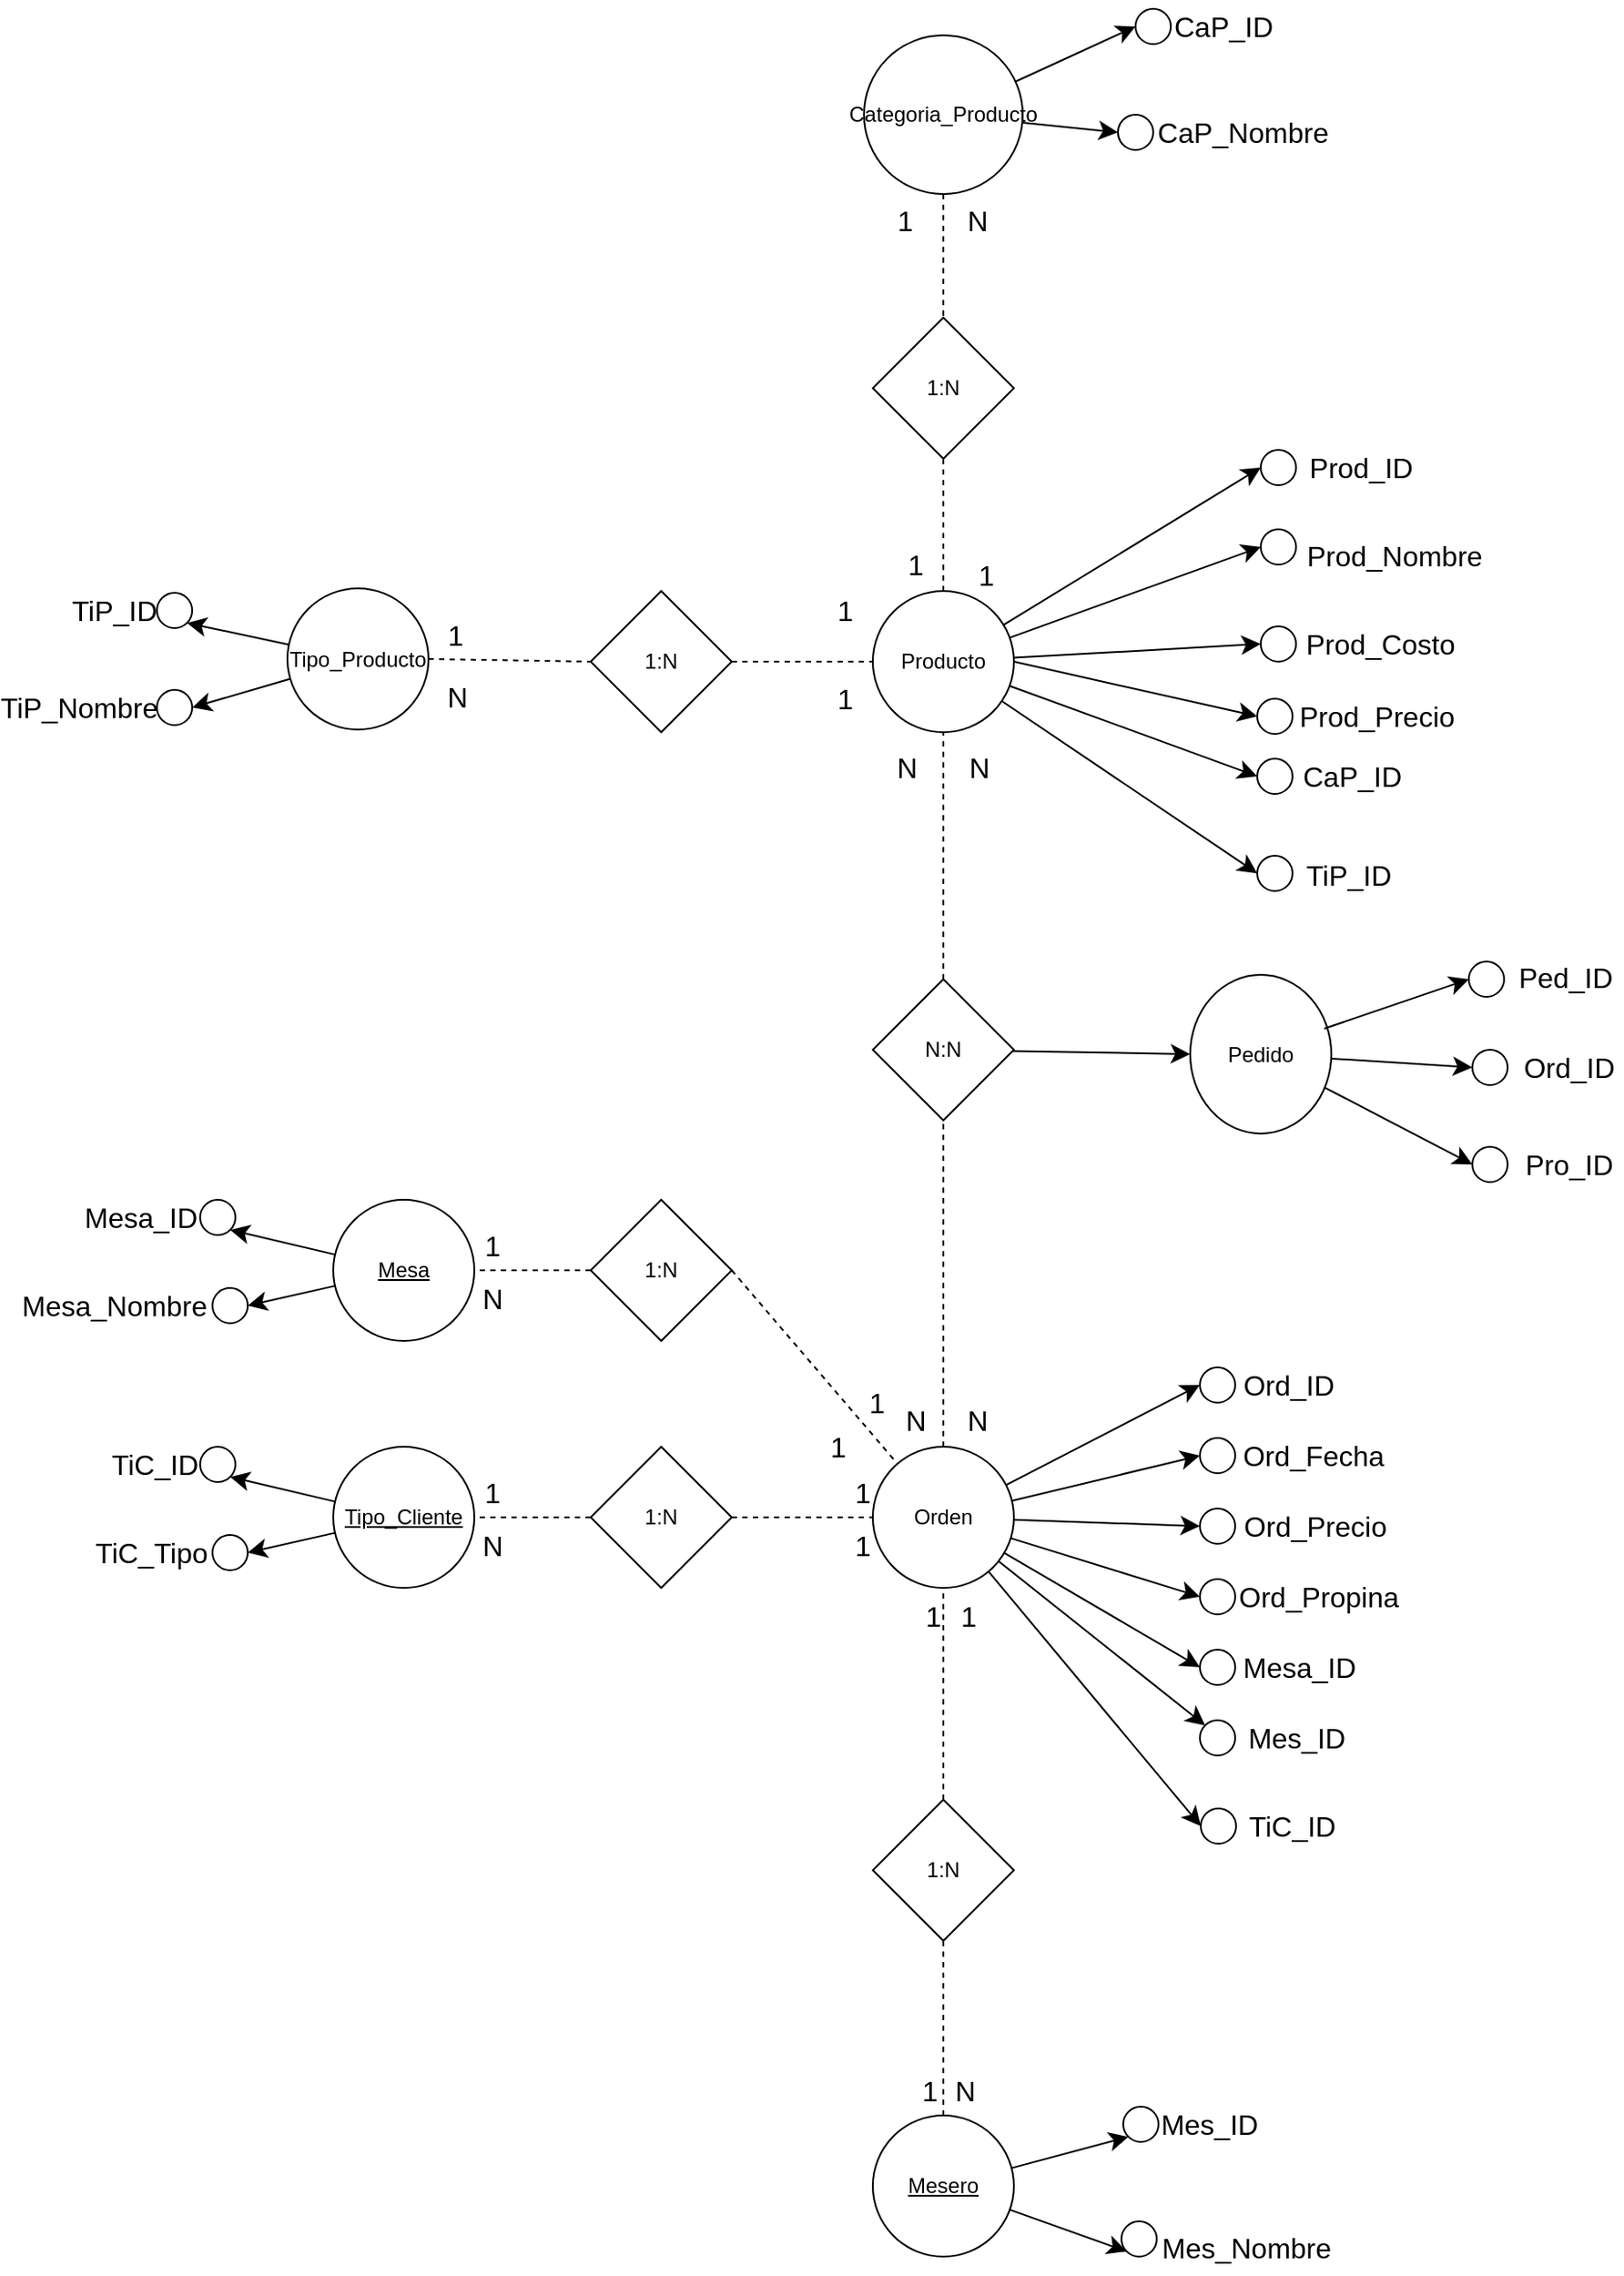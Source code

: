 <mxfile version="24.7.14" pages="2">
  <diagram name="Página-1" id="gq1ESVZaRrUepFsSYZeg">
    <mxGraphModel dx="1520" dy="826" grid="1" gridSize="10" guides="1" tooltips="1" connect="1" arrows="1" fold="1" page="0" pageScale="1" pageWidth="827" pageHeight="1169" math="0" shadow="0">
      <root>
        <mxCell id="0" />
        <mxCell id="1" parent="0" />
        <mxCell id="hOf3AfDxxuHpBkmNz-YH-98" style="edgeStyle=none;curved=1;rounded=0;orthogonalLoop=1;jettySize=auto;html=1;entryX=0;entryY=1;entryDx=0;entryDy=0;fontSize=12;startSize=8;endSize=8;" parent="1" source="hOf3AfDxxuHpBkmNz-YH-1" target="hOf3AfDxxuHpBkmNz-YH-96" edge="1">
          <mxGeometry relative="1" as="geometry" />
        </mxCell>
        <mxCell id="hOf3AfDxxuHpBkmNz-YH-99" style="edgeStyle=none;curved=1;rounded=0;orthogonalLoop=1;jettySize=auto;html=1;entryX=0;entryY=1;entryDx=0;entryDy=0;fontSize=12;startSize=8;endSize=8;" parent="1" source="hOf3AfDxxuHpBkmNz-YH-1" target="hOf3AfDxxuHpBkmNz-YH-97" edge="1">
          <mxGeometry relative="1" as="geometry" />
        </mxCell>
        <mxCell id="hOf3AfDxxuHpBkmNz-YH-1" value="Mesero" style="ellipse;whiteSpace=wrap;html=1;align=center;fontStyle=4;" parent="1" vertex="1">
          <mxGeometry x="360" y="1039" width="80" height="80" as="geometry" />
        </mxCell>
        <mxCell id="hOf3AfDxxuHpBkmNz-YH-88" style="edgeStyle=none;curved=1;rounded=0;orthogonalLoop=1;jettySize=auto;html=1;entryX=0;entryY=0.5;entryDx=0;entryDy=0;fontSize=12;startSize=8;endSize=8;" parent="1" source="hOf3AfDxxuHpBkmNz-YH-2" target="hOf3AfDxxuHpBkmNz-YH-80" edge="1">
          <mxGeometry relative="1" as="geometry" />
        </mxCell>
        <mxCell id="hOf3AfDxxuHpBkmNz-YH-90" style="edgeStyle=none;curved=1;rounded=0;orthogonalLoop=1;jettySize=auto;html=1;entryX=0;entryY=0.5;entryDx=0;entryDy=0;fontSize=12;startSize=8;endSize=8;" parent="1" source="hOf3AfDxxuHpBkmNz-YH-2" target="hOf3AfDxxuHpBkmNz-YH-82" edge="1">
          <mxGeometry relative="1" as="geometry" />
        </mxCell>
        <mxCell id="hOf3AfDxxuHpBkmNz-YH-91" style="edgeStyle=none;curved=1;rounded=0;orthogonalLoop=1;jettySize=auto;html=1;entryX=0;entryY=0.5;entryDx=0;entryDy=0;fontSize=12;startSize=8;endSize=8;" parent="1" source="hOf3AfDxxuHpBkmNz-YH-2" target="hOf3AfDxxuHpBkmNz-YH-83" edge="1">
          <mxGeometry relative="1" as="geometry" />
        </mxCell>
        <mxCell id="hOf3AfDxxuHpBkmNz-YH-92" style="edgeStyle=none;curved=1;rounded=0;orthogonalLoop=1;jettySize=auto;html=1;entryX=0;entryY=0.5;entryDx=0;entryDy=0;fontSize=12;startSize=8;endSize=8;" parent="1" source="hOf3AfDxxuHpBkmNz-YH-2" target="hOf3AfDxxuHpBkmNz-YH-84" edge="1">
          <mxGeometry relative="1" as="geometry" />
        </mxCell>
        <mxCell id="hOf3AfDxxuHpBkmNz-YH-93" style="edgeStyle=none;curved=1;rounded=0;orthogonalLoop=1;jettySize=auto;html=1;entryX=0;entryY=0.5;entryDx=0;entryDy=0;fontSize=12;startSize=8;endSize=8;" parent="1" source="hOf3AfDxxuHpBkmNz-YH-2" target="hOf3AfDxxuHpBkmNz-YH-85" edge="1">
          <mxGeometry relative="1" as="geometry" />
        </mxCell>
        <mxCell id="hOf3AfDxxuHpBkmNz-YH-94" style="edgeStyle=none;curved=1;rounded=0;orthogonalLoop=1;jettySize=auto;html=1;entryX=0;entryY=0;entryDx=0;entryDy=0;fontSize=12;startSize=8;endSize=8;" parent="1" source="hOf3AfDxxuHpBkmNz-YH-2" target="hOf3AfDxxuHpBkmNz-YH-86" edge="1">
          <mxGeometry relative="1" as="geometry" />
        </mxCell>
        <mxCell id="hOf3AfDxxuHpBkmNz-YH-95" style="edgeStyle=none;curved=1;rounded=0;orthogonalLoop=1;jettySize=auto;html=1;entryX=0;entryY=0.5;entryDx=0;entryDy=0;fontSize=12;startSize=8;endSize=8;" parent="1" source="hOf3AfDxxuHpBkmNz-YH-2" target="hOf3AfDxxuHpBkmNz-YH-87" edge="1">
          <mxGeometry relative="1" as="geometry" />
        </mxCell>
        <mxCell id="hOf3AfDxxuHpBkmNz-YH-2" value="Orden" style="ellipse;whiteSpace=wrap;html=1;align=center;" parent="1" vertex="1">
          <mxGeometry x="360" y="660" width="80" height="80" as="geometry" />
        </mxCell>
        <mxCell id="hOf3AfDxxuHpBkmNz-YH-145" style="edgeStyle=none;curved=1;rounded=0;orthogonalLoop=1;jettySize=auto;html=1;entryX=1;entryY=1;entryDx=0;entryDy=0;fontSize=12;startSize=8;endSize=8;" parent="1" source="hOf3AfDxxuHpBkmNz-YH-6" target="hOf3AfDxxuHpBkmNz-YH-143" edge="1">
          <mxGeometry relative="1" as="geometry" />
        </mxCell>
        <mxCell id="hOf3AfDxxuHpBkmNz-YH-146" style="edgeStyle=none;curved=1;rounded=0;orthogonalLoop=1;jettySize=auto;html=1;entryX=1;entryY=0.5;entryDx=0;entryDy=0;fontSize=12;startSize=8;endSize=8;" parent="1" source="hOf3AfDxxuHpBkmNz-YH-6" target="hOf3AfDxxuHpBkmNz-YH-144" edge="1">
          <mxGeometry relative="1" as="geometry" />
        </mxCell>
        <mxCell id="hOf3AfDxxuHpBkmNz-YH-6" value="Tipo_Cliente" style="ellipse;whiteSpace=wrap;html=1;align=center;fontStyle=4;" parent="1" vertex="1">
          <mxGeometry x="54" y="660" width="80" height="80" as="geometry" />
        </mxCell>
        <mxCell id="hOf3AfDxxuHpBkmNz-YH-77" style="edgeStyle=none;curved=1;rounded=0;orthogonalLoop=1;jettySize=auto;html=1;entryX=0;entryY=0.5;entryDx=0;entryDy=0;fontSize=12;startSize=8;endSize=8;" parent="1" source="hOf3AfDxxuHpBkmNz-YH-8" target="hOf3AfDxxuHpBkmNz-YH-74" edge="1">
          <mxGeometry relative="1" as="geometry" />
        </mxCell>
        <mxCell id="hOf3AfDxxuHpBkmNz-YH-78" style="edgeStyle=none;curved=1;rounded=0;orthogonalLoop=1;jettySize=auto;html=1;entryX=0;entryY=0.5;entryDx=0;entryDy=0;fontSize=12;startSize=8;endSize=8;" parent="1" source="hOf3AfDxxuHpBkmNz-YH-8" target="hOf3AfDxxuHpBkmNz-YH-75" edge="1">
          <mxGeometry relative="1" as="geometry" />
        </mxCell>
        <mxCell id="hOf3AfDxxuHpBkmNz-YH-8" value="Pedido" style="ellipse;whiteSpace=wrap;html=1;align=center;" parent="1" vertex="1">
          <mxGeometry x="540" y="392.5" width="80" height="90" as="geometry" />
        </mxCell>
        <mxCell id="hOf3AfDxxuHpBkmNz-YH-9" value="Ord_ID" style="text;html=1;align=center;verticalAlign=middle;whiteSpace=wrap;rounded=0;fontSize=16;" parent="1" vertex="1">
          <mxGeometry x="565.5" y="610" width="60" height="30" as="geometry" />
        </mxCell>
        <mxCell id="hOf3AfDxxuHpBkmNz-YH-12" value="Ord_Fecha" style="text;html=1;align=center;verticalAlign=middle;whiteSpace=wrap;rounded=0;fontSize=16;" parent="1" vertex="1">
          <mxGeometry x="580" y="650" width="60" height="30" as="geometry" />
        </mxCell>
        <mxCell id="hOf3AfDxxuHpBkmNz-YH-13" value="&lt;blockquote style=&quot;margin: 0 0 0 40px; border: none; padding: 0px;&quot;&gt;Mes_ID&lt;/blockquote&gt;" style="text;html=1;align=center;verticalAlign=middle;whiteSpace=wrap;rounded=0;fontSize=16;" parent="1" vertex="1">
          <mxGeometry x="528" y="810" width="105" height="30" as="geometry" />
        </mxCell>
        <mxCell id="hOf3AfDxxuHpBkmNz-YH-14" value="Mes_ID" style="text;html=1;align=center;verticalAlign=middle;whiteSpace=wrap;rounded=0;fontSize=16;" parent="1" vertex="1">
          <mxGeometry x="521" y="1029" width="60" height="30" as="geometry" />
        </mxCell>
        <mxCell id="hOf3AfDxxuHpBkmNz-YH-15" value="Mes_Nombre" style="text;html=1;align=center;verticalAlign=middle;whiteSpace=wrap;rounded=0;fontSize=16;" parent="1" vertex="1">
          <mxGeometry x="542" y="1099" width="60" height="30" as="geometry" />
        </mxCell>
        <mxCell id="hOf3AfDxxuHpBkmNz-YH-16" value="TiC_ID" style="text;html=1;align=center;verticalAlign=middle;whiteSpace=wrap;rounded=0;fontSize=16;" parent="1" vertex="1">
          <mxGeometry x="-77.5" y="655" width="60" height="30" as="geometry" />
        </mxCell>
        <mxCell id="hOf3AfDxxuHpBkmNz-YH-17" value="Mesa_ID" style="text;html=1;align=center;verticalAlign=middle;whiteSpace=wrap;rounded=0;fontSize=16;" parent="1" vertex="1">
          <mxGeometry x="572" y="770" width="60" height="30" as="geometry" />
        </mxCell>
        <mxCell id="hOf3AfDxxuHpBkmNz-YH-18" value="TiC_Tipo" style="text;html=1;align=center;verticalAlign=middle;whiteSpace=wrap;rounded=0;fontSize=16;" parent="1" vertex="1">
          <mxGeometry x="-79.5" y="705" width="60" height="30" as="geometry" />
        </mxCell>
        <mxCell id="hOf3AfDxxuHpBkmNz-YH-19" value="TiC_ID" style="text;html=1;align=center;verticalAlign=middle;whiteSpace=wrap;rounded=0;fontSize=16;" parent="1" vertex="1">
          <mxGeometry x="568" y="860" width="60" height="30" as="geometry" />
        </mxCell>
        <mxCell id="hOf3AfDxxuHpBkmNz-YH-23" value="Ord_Propina" style="text;html=1;align=center;verticalAlign=middle;whiteSpace=wrap;rounded=0;fontSize=16;" parent="1" vertex="1">
          <mxGeometry x="583" y="730" width="60" height="30" as="geometry" />
        </mxCell>
        <mxCell id="hOf3AfDxxuHpBkmNz-YH-27" value="Ord_Precio" style="text;html=1;align=center;verticalAlign=middle;whiteSpace=wrap;rounded=0;fontSize=16;" parent="1" vertex="1">
          <mxGeometry x="581" y="690" width="60" height="30" as="geometry" />
        </mxCell>
        <mxCell id="hOf3AfDxxuHpBkmNz-YH-28" value="Ord_ID" style="text;html=1;align=center;verticalAlign=middle;whiteSpace=wrap;rounded=0;fontSize=16;" parent="1" vertex="1">
          <mxGeometry x="725" y="430" width="60" height="30" as="geometry" />
        </mxCell>
        <mxCell id="hOf3AfDxxuHpBkmNz-YH-68" style="edgeStyle=none;curved=1;rounded=0;orthogonalLoop=1;jettySize=auto;html=1;entryX=0;entryY=0.5;entryDx=0;entryDy=0;fontSize=12;startSize=8;endSize=8;" parent="1" source="hOf3AfDxxuHpBkmNz-YH-36" target="hOf3AfDxxuHpBkmNz-YH-61" edge="1">
          <mxGeometry relative="1" as="geometry" />
        </mxCell>
        <mxCell id="hOf3AfDxxuHpBkmNz-YH-69" style="edgeStyle=none;curved=1;rounded=0;orthogonalLoop=1;jettySize=auto;html=1;entryX=0;entryY=0.5;entryDx=0;entryDy=0;fontSize=12;startSize=8;endSize=8;" parent="1" source="hOf3AfDxxuHpBkmNz-YH-36" target="hOf3AfDxxuHpBkmNz-YH-62" edge="1">
          <mxGeometry relative="1" as="geometry" />
        </mxCell>
        <mxCell id="hOf3AfDxxuHpBkmNz-YH-70" style="edgeStyle=none;curved=1;rounded=0;orthogonalLoop=1;jettySize=auto;html=1;entryX=0;entryY=0.5;entryDx=0;entryDy=0;fontSize=12;startSize=8;endSize=8;" parent="1" source="hOf3AfDxxuHpBkmNz-YH-36" target="hOf3AfDxxuHpBkmNz-YH-64" edge="1">
          <mxGeometry relative="1" as="geometry" />
        </mxCell>
        <mxCell id="hOf3AfDxxuHpBkmNz-YH-72" style="edgeStyle=none;curved=1;rounded=0;orthogonalLoop=1;jettySize=auto;html=1;entryX=0;entryY=0.5;entryDx=0;entryDy=0;fontSize=12;startSize=8;endSize=8;" parent="1" source="hOf3AfDxxuHpBkmNz-YH-36" target="hOf3AfDxxuHpBkmNz-YH-66" edge="1">
          <mxGeometry relative="1" as="geometry" />
        </mxCell>
        <mxCell id="hOf3AfDxxuHpBkmNz-YH-73" style="edgeStyle=none;curved=1;rounded=0;orthogonalLoop=1;jettySize=auto;html=1;entryX=0;entryY=0.5;entryDx=0;entryDy=0;fontSize=12;startSize=8;endSize=8;" parent="1" source="hOf3AfDxxuHpBkmNz-YH-36" target="hOf3AfDxxuHpBkmNz-YH-67" edge="1">
          <mxGeometry relative="1" as="geometry" />
        </mxCell>
        <mxCell id="hOf3AfDxxuHpBkmNz-YH-36" value="Producto" style="ellipse;whiteSpace=wrap;html=1;aspect=fixed;" parent="1" vertex="1">
          <mxGeometry x="360" y="175" width="80" height="80" as="geometry" />
        </mxCell>
        <mxCell id="hOf3AfDxxuHpBkmNz-YH-37" value="Prod_ID" style="text;html=1;align=center;verticalAlign=middle;whiteSpace=wrap;rounded=0;fontSize=16;" parent="1" vertex="1">
          <mxGeometry x="607" y="90" width="60" height="30" as="geometry" />
        </mxCell>
        <mxCell id="hOf3AfDxxuHpBkmNz-YH-38" value="Prod_Nombre" style="text;html=1;align=center;verticalAlign=middle;whiteSpace=wrap;rounded=0;fontSize=16;" parent="1" vertex="1">
          <mxGeometry x="626" y="140" width="60" height="30" as="geometry" />
        </mxCell>
        <mxCell id="hOf3AfDxxuHpBkmNz-YH-39" value="TiP_ID" style="text;html=1;align=center;verticalAlign=middle;whiteSpace=wrap;rounded=0;fontSize=16;" parent="1" vertex="1">
          <mxGeometry x="600" y="321" width="60" height="30" as="geometry" />
        </mxCell>
        <mxCell id="hOf3AfDxxuHpBkmNz-YH-40" value="Prod_Costo" style="text;html=1;align=center;verticalAlign=middle;whiteSpace=wrap;rounded=0;fontSize=16;" parent="1" vertex="1">
          <mxGeometry x="618" y="190" width="60" height="30" as="geometry" />
        </mxCell>
        <mxCell id="hOf3AfDxxuHpBkmNz-YH-42" value="CaP_ID" style="text;html=1;align=center;verticalAlign=middle;whiteSpace=wrap;rounded=0;fontSize=16;" parent="1" vertex="1">
          <mxGeometry x="602" y="265" width="60" height="30" as="geometry" />
        </mxCell>
        <mxCell id="hOf3AfDxxuHpBkmNz-YH-141" style="edgeStyle=none;curved=1;rounded=0;orthogonalLoop=1;jettySize=auto;html=1;entryX=1;entryY=1;entryDx=0;entryDy=0;fontSize=12;startSize=8;endSize=8;" parent="1" source="hOf3AfDxxuHpBkmNz-YH-43" target="hOf3AfDxxuHpBkmNz-YH-50" edge="1">
          <mxGeometry relative="1" as="geometry" />
        </mxCell>
        <mxCell id="hOf3AfDxxuHpBkmNz-YH-142" style="edgeStyle=none;curved=1;rounded=0;orthogonalLoop=1;jettySize=auto;html=1;entryX=1;entryY=0.5;entryDx=0;entryDy=0;fontSize=12;startSize=8;endSize=8;" parent="1" source="hOf3AfDxxuHpBkmNz-YH-43" target="hOf3AfDxxuHpBkmNz-YH-52" edge="1">
          <mxGeometry relative="1" as="geometry" />
        </mxCell>
        <mxCell id="hOf3AfDxxuHpBkmNz-YH-43" value="Tipo_Producto" style="ellipse;whiteSpace=wrap;html=1;aspect=fixed;" parent="1" vertex="1">
          <mxGeometry x="28" y="173.5" width="80" height="80" as="geometry" />
        </mxCell>
        <mxCell id="hOf3AfDxxuHpBkmNz-YH-44" value="TiP_ID" style="text;html=1;align=center;verticalAlign=middle;whiteSpace=wrap;rounded=0;fontSize=16;" parent="1" vertex="1">
          <mxGeometry x="-100" y="171" width="60" height="30" as="geometry" />
        </mxCell>
        <mxCell id="hOf3AfDxxuHpBkmNz-YH-45" value="TiP_Nombre" style="text;html=1;align=center;verticalAlign=middle;whiteSpace=wrap;rounded=0;fontSize=16;" parent="1" vertex="1">
          <mxGeometry x="-120" y="226" width="60" height="30" as="geometry" />
        </mxCell>
        <mxCell id="hOf3AfDxxuHpBkmNz-YH-57" style="edgeStyle=none;curved=1;rounded=0;orthogonalLoop=1;jettySize=auto;html=1;fontSize=12;startSize=8;endSize=8;entryX=0;entryY=0.5;entryDx=0;entryDy=0;" parent="1" source="hOf3AfDxxuHpBkmNz-YH-46" target="hOf3AfDxxuHpBkmNz-YH-58" edge="1">
          <mxGeometry relative="1" as="geometry">
            <mxPoint x="499" y="-140.0" as="targetPoint" />
          </mxGeometry>
        </mxCell>
        <mxCell id="hOf3AfDxxuHpBkmNz-YH-60" style="edgeStyle=none;curved=1;rounded=0;orthogonalLoop=1;jettySize=auto;html=1;entryX=0;entryY=0.5;entryDx=0;entryDy=0;fontSize=12;startSize=8;endSize=8;" parent="1" source="hOf3AfDxxuHpBkmNz-YH-46" target="hOf3AfDxxuHpBkmNz-YH-59" edge="1">
          <mxGeometry relative="1" as="geometry" />
        </mxCell>
        <mxCell id="hOf3AfDxxuHpBkmNz-YH-46" value="Categoria_Producto" style="ellipse;whiteSpace=wrap;html=1;aspect=fixed;" parent="1" vertex="1">
          <mxGeometry x="355" y="-140" width="90" height="90" as="geometry" />
        </mxCell>
        <mxCell id="hOf3AfDxxuHpBkmNz-YH-47" value="CaP_ID" style="text;html=1;align=center;verticalAlign=middle;whiteSpace=wrap;rounded=0;fontSize=16;" parent="1" vertex="1">
          <mxGeometry x="529" y="-160" width="60" height="30" as="geometry" />
        </mxCell>
        <mxCell id="hOf3AfDxxuHpBkmNz-YH-48" value="CaP_Nombre" style="text;html=1;align=center;verticalAlign=middle;whiteSpace=wrap;rounded=0;fontSize=16;" parent="1" vertex="1">
          <mxGeometry x="540" y="-100" width="60" height="30" as="geometry" />
        </mxCell>
        <mxCell id="hOf3AfDxxuHpBkmNz-YH-49" value="Pro_ID" style="text;html=1;align=center;verticalAlign=middle;whiteSpace=wrap;rounded=0;fontSize=16;" parent="1" vertex="1">
          <mxGeometry x="725" y="485" width="60" height="30" as="geometry" />
        </mxCell>
        <mxCell id="hOf3AfDxxuHpBkmNz-YH-50" value="" style="ellipse;whiteSpace=wrap;html=1;aspect=fixed;" parent="1" vertex="1">
          <mxGeometry x="-46" y="176" width="20" height="20" as="geometry" />
        </mxCell>
        <mxCell id="hOf3AfDxxuHpBkmNz-YH-52" value="" style="ellipse;whiteSpace=wrap;html=1;aspect=fixed;" parent="1" vertex="1">
          <mxGeometry x="-46" y="231" width="20" height="20" as="geometry" />
        </mxCell>
        <mxCell id="hOf3AfDxxuHpBkmNz-YH-58" value="" style="ellipse;whiteSpace=wrap;html=1;aspect=fixed;" parent="1" vertex="1">
          <mxGeometry x="509" y="-155" width="20" height="20" as="geometry" />
        </mxCell>
        <mxCell id="hOf3AfDxxuHpBkmNz-YH-59" value="" style="ellipse;whiteSpace=wrap;html=1;aspect=fixed;" parent="1" vertex="1">
          <mxGeometry x="499" y="-95" width="20" height="20" as="geometry" />
        </mxCell>
        <mxCell id="hOf3AfDxxuHpBkmNz-YH-61" value="" style="ellipse;whiteSpace=wrap;html=1;aspect=fixed;" parent="1" vertex="1">
          <mxGeometry x="580" y="95" width="20" height="20" as="geometry" />
        </mxCell>
        <mxCell id="hOf3AfDxxuHpBkmNz-YH-62" value="" style="ellipse;whiteSpace=wrap;html=1;aspect=fixed;" parent="1" vertex="1">
          <mxGeometry x="580" y="140" width="20" height="20" as="geometry" />
        </mxCell>
        <mxCell id="hOf3AfDxxuHpBkmNz-YH-64" value="" style="ellipse;whiteSpace=wrap;html=1;aspect=fixed;" parent="1" vertex="1">
          <mxGeometry x="580" y="195" width="20" height="20" as="geometry" />
        </mxCell>
        <mxCell id="hOf3AfDxxuHpBkmNz-YH-66" value="" style="ellipse;whiteSpace=wrap;html=1;aspect=fixed;" parent="1" vertex="1">
          <mxGeometry x="578" y="270" width="20" height="20" as="geometry" />
        </mxCell>
        <mxCell id="hOf3AfDxxuHpBkmNz-YH-67" value="" style="ellipse;whiteSpace=wrap;html=1;aspect=fixed;" parent="1" vertex="1">
          <mxGeometry x="578" y="325" width="20" height="20" as="geometry" />
        </mxCell>
        <mxCell id="hOf3AfDxxuHpBkmNz-YH-74" value="" style="ellipse;whiteSpace=wrap;html=1;aspect=fixed;" parent="1" vertex="1">
          <mxGeometry x="700" y="435" width="20" height="20" as="geometry" />
        </mxCell>
        <mxCell id="hOf3AfDxxuHpBkmNz-YH-75" value="" style="ellipse;whiteSpace=wrap;html=1;aspect=fixed;" parent="1" vertex="1">
          <mxGeometry x="700" y="490" width="20" height="20" as="geometry" />
        </mxCell>
        <mxCell id="hOf3AfDxxuHpBkmNz-YH-80" value="" style="ellipse;whiteSpace=wrap;html=1;aspect=fixed;" parent="1" vertex="1">
          <mxGeometry x="545.5" y="615" width="20" height="20" as="geometry" />
        </mxCell>
        <mxCell id="hOf3AfDxxuHpBkmNz-YH-82" value="" style="ellipse;whiteSpace=wrap;html=1;aspect=fixed;" parent="1" vertex="1">
          <mxGeometry x="545.5" y="655" width="20" height="20" as="geometry" />
        </mxCell>
        <mxCell id="hOf3AfDxxuHpBkmNz-YH-83" value="" style="ellipse;whiteSpace=wrap;html=1;aspect=fixed;" parent="1" vertex="1">
          <mxGeometry x="545.5" y="695" width="20" height="20" as="geometry" />
        </mxCell>
        <mxCell id="hOf3AfDxxuHpBkmNz-YH-84" value="" style="ellipse;whiteSpace=wrap;html=1;aspect=fixed;" parent="1" vertex="1">
          <mxGeometry x="545.5" y="735" width="20" height="20" as="geometry" />
        </mxCell>
        <mxCell id="hOf3AfDxxuHpBkmNz-YH-85" value="" style="ellipse;whiteSpace=wrap;html=1;aspect=fixed;" parent="1" vertex="1">
          <mxGeometry x="545.5" y="775" width="20" height="20" as="geometry" />
        </mxCell>
        <mxCell id="hOf3AfDxxuHpBkmNz-YH-86" value="" style="ellipse;whiteSpace=wrap;html=1;aspect=fixed;" parent="1" vertex="1">
          <mxGeometry x="545.5" y="815" width="20" height="20" as="geometry" />
        </mxCell>
        <mxCell id="hOf3AfDxxuHpBkmNz-YH-87" value="" style="ellipse;whiteSpace=wrap;html=1;aspect=fixed;" parent="1" vertex="1">
          <mxGeometry x="546" y="865" width="20" height="20" as="geometry" />
        </mxCell>
        <mxCell id="hOf3AfDxxuHpBkmNz-YH-96" value="" style="ellipse;whiteSpace=wrap;html=1;aspect=fixed;" parent="1" vertex="1">
          <mxGeometry x="502" y="1034" width="20" height="20" as="geometry" />
        </mxCell>
        <mxCell id="hOf3AfDxxuHpBkmNz-YH-97" value="" style="ellipse;whiteSpace=wrap;html=1;aspect=fixed;" parent="1" vertex="1">
          <mxGeometry x="501" y="1099" width="20" height="20" as="geometry" />
        </mxCell>
        <mxCell id="hOf3AfDxxuHpBkmNz-YH-115" style="edgeStyle=none;curved=1;rounded=0;orthogonalLoop=1;jettySize=auto;html=1;entryX=0;entryY=0.5;entryDx=0;entryDy=0;fontSize=12;startSize=8;endSize=8;" parent="1" source="hOf3AfDxxuHpBkmNz-YH-110" target="hOf3AfDxxuHpBkmNz-YH-8" edge="1">
          <mxGeometry relative="1" as="geometry" />
        </mxCell>
        <mxCell id="hOf3AfDxxuHpBkmNz-YH-110" value="N:N" style="rhombus;whiteSpace=wrap;html=1;" parent="1" vertex="1">
          <mxGeometry x="360" y="395" width="80" height="80" as="geometry" />
        </mxCell>
        <mxCell id="hOf3AfDxxuHpBkmNz-YH-113" value="" style="endArrow=none;dashed=1;html=1;rounded=0;fontSize=12;startSize=8;endSize=8;curved=1;entryX=0.5;entryY=1;entryDx=0;entryDy=0;exitX=0.5;exitY=0;exitDx=0;exitDy=0;" parent="1" source="hOf3AfDxxuHpBkmNz-YH-2" target="hOf3AfDxxuHpBkmNz-YH-110" edge="1">
          <mxGeometry width="50" height="50" relative="1" as="geometry">
            <mxPoint x="380" y="670" as="sourcePoint" />
            <mxPoint x="430" y="620" as="targetPoint" />
          </mxGeometry>
        </mxCell>
        <mxCell id="hOf3AfDxxuHpBkmNz-YH-114" value="" style="endArrow=none;dashed=1;html=1;rounded=0;fontSize=12;startSize=8;endSize=8;curved=1;entryX=0.5;entryY=1;entryDx=0;entryDy=0;exitX=0.5;exitY=0;exitDx=0;exitDy=0;" parent="1" source="hOf3AfDxxuHpBkmNz-YH-110" target="hOf3AfDxxuHpBkmNz-YH-36" edge="1">
          <mxGeometry width="50" height="50" relative="1" as="geometry">
            <mxPoint x="350" y="330" as="sourcePoint" />
            <mxPoint x="400" y="280" as="targetPoint" />
          </mxGeometry>
        </mxCell>
        <mxCell id="hOf3AfDxxuHpBkmNz-YH-116" value="N" style="text;html=1;align=center;verticalAlign=middle;resizable=0;points=[];autosize=1;strokeColor=none;fillColor=none;fontSize=16;" parent="1" vertex="1">
          <mxGeometry x="359" y="260" width="40" height="30" as="geometry" />
        </mxCell>
        <mxCell id="hOf3AfDxxuHpBkmNz-YH-117" value="N" style="text;html=1;align=center;verticalAlign=middle;resizable=0;points=[];autosize=1;strokeColor=none;fillColor=none;fontSize=16;" parent="1" vertex="1">
          <mxGeometry x="400" y="260" width="40" height="30" as="geometry" />
        </mxCell>
        <mxCell id="hOf3AfDxxuHpBkmNz-YH-118" value="N" style="text;html=1;align=center;verticalAlign=middle;resizable=0;points=[];autosize=1;strokeColor=none;fillColor=none;fontSize=16;" parent="1" vertex="1">
          <mxGeometry x="364" y="630" width="40" height="30" as="geometry" />
        </mxCell>
        <mxCell id="hOf3AfDxxuHpBkmNz-YH-119" value="N" style="text;html=1;align=center;verticalAlign=middle;resizable=0;points=[];autosize=1;strokeColor=none;fillColor=none;fontSize=16;" parent="1" vertex="1">
          <mxGeometry x="399" y="630" width="40" height="30" as="geometry" />
        </mxCell>
        <mxCell id="hOf3AfDxxuHpBkmNz-YH-121" value="1:N" style="rhombus;whiteSpace=wrap;html=1;" parent="1" vertex="1">
          <mxGeometry x="360" y="20" width="80" height="80" as="geometry" />
        </mxCell>
        <mxCell id="hOf3AfDxxuHpBkmNz-YH-122" value="" style="endArrow=none;dashed=1;html=1;rounded=0;fontSize=12;startSize=8;endSize=8;curved=1;exitX=0.5;exitY=0;exitDx=0;exitDy=0;entryX=0.5;entryY=1;entryDx=0;entryDy=0;" parent="1" source="hOf3AfDxxuHpBkmNz-YH-36" target="hOf3AfDxxuHpBkmNz-YH-121" edge="1">
          <mxGeometry width="50" height="50" relative="1" as="geometry">
            <mxPoint x="400" y="170" as="sourcePoint" />
            <mxPoint x="460" y="20" as="targetPoint" />
          </mxGeometry>
        </mxCell>
        <mxCell id="hOf3AfDxxuHpBkmNz-YH-123" value="" style="endArrow=none;dashed=1;html=1;rounded=0;fontSize=12;startSize=8;endSize=8;curved=1;entryX=0.5;entryY=0;entryDx=0;entryDy=0;exitX=0.5;exitY=1;exitDx=0;exitDy=0;" parent="1" source="hOf3AfDxxuHpBkmNz-YH-46" target="hOf3AfDxxuHpBkmNz-YH-121" edge="1">
          <mxGeometry width="50" height="50" relative="1" as="geometry">
            <mxPoint x="640" y="70" as="sourcePoint" />
            <mxPoint x="690" y="20" as="targetPoint" />
          </mxGeometry>
        </mxCell>
        <mxCell id="hOf3AfDxxuHpBkmNz-YH-125" value="1" style="text;html=1;align=center;verticalAlign=middle;resizable=0;points=[];autosize=1;strokeColor=none;fillColor=none;fontSize=16;" parent="1" vertex="1">
          <mxGeometry x="409" y="151" width="30" height="30" as="geometry" />
        </mxCell>
        <mxCell id="hOf3AfDxxuHpBkmNz-YH-126" value="1" style="text;html=1;align=center;verticalAlign=middle;resizable=0;points=[];autosize=1;strokeColor=none;fillColor=none;fontSize=16;" parent="1" vertex="1">
          <mxGeometry x="369" y="145" width="30" height="30" as="geometry" />
        </mxCell>
        <mxCell id="hOf3AfDxxuHpBkmNz-YH-127" value="1" style="text;html=1;align=center;verticalAlign=middle;resizable=0;points=[];autosize=1;strokeColor=none;fillColor=none;fontSize=16;" parent="1" vertex="1">
          <mxGeometry x="363" y="-50" width="30" height="30" as="geometry" />
        </mxCell>
        <mxCell id="hOf3AfDxxuHpBkmNz-YH-128" value="N" style="text;html=1;align=center;verticalAlign=middle;resizable=0;points=[];autosize=1;strokeColor=none;fillColor=none;fontSize=16;" parent="1" vertex="1">
          <mxGeometry x="399" y="-50" width="40" height="30" as="geometry" />
        </mxCell>
        <mxCell id="hOf3AfDxxuHpBkmNz-YH-129" value="1:N" style="rhombus;whiteSpace=wrap;html=1;" parent="1" vertex="1">
          <mxGeometry x="200" y="175" width="80" height="80" as="geometry" />
        </mxCell>
        <mxCell id="hOf3AfDxxuHpBkmNz-YH-130" value="" style="endArrow=none;dashed=1;html=1;rounded=0;fontSize=12;startSize=8;endSize=8;curved=1;exitX=1;exitY=0.5;exitDx=0;exitDy=0;entryX=0;entryY=0.5;entryDx=0;entryDy=0;" parent="1" source="hOf3AfDxxuHpBkmNz-YH-129" target="hOf3AfDxxuHpBkmNz-YH-36" edge="1">
          <mxGeometry width="50" height="50" relative="1" as="geometry">
            <mxPoint x="70" y="70" as="sourcePoint" />
            <mxPoint x="120" y="20" as="targetPoint" />
          </mxGeometry>
        </mxCell>
        <mxCell id="hOf3AfDxxuHpBkmNz-YH-131" value="" style="endArrow=none;dashed=1;html=1;rounded=0;fontSize=12;startSize=8;endSize=8;curved=1;exitX=1;exitY=0.5;exitDx=0;exitDy=0;entryX=0;entryY=0.5;entryDx=0;entryDy=0;" parent="1" source="hOf3AfDxxuHpBkmNz-YH-43" target="hOf3AfDxxuHpBkmNz-YH-129" edge="1">
          <mxGeometry width="50" height="50" relative="1" as="geometry">
            <mxPoint x="140" y="230" as="sourcePoint" />
            <mxPoint x="190" y="180" as="targetPoint" />
          </mxGeometry>
        </mxCell>
        <mxCell id="hOf3AfDxxuHpBkmNz-YH-133" value="1" style="text;html=1;align=center;verticalAlign=middle;resizable=0;points=[];autosize=1;strokeColor=none;fillColor=none;fontSize=16;" parent="1" vertex="1">
          <mxGeometry x="329" y="171" width="30" height="30" as="geometry" />
        </mxCell>
        <mxCell id="hOf3AfDxxuHpBkmNz-YH-134" value="1" style="text;html=1;align=center;verticalAlign=middle;resizable=0;points=[];autosize=1;strokeColor=none;fillColor=none;fontSize=16;" parent="1" vertex="1">
          <mxGeometry x="329" y="221" width="30" height="30" as="geometry" />
        </mxCell>
        <mxCell id="hOf3AfDxxuHpBkmNz-YH-135" value="1" style="text;html=1;align=center;verticalAlign=middle;resizable=0;points=[];autosize=1;strokeColor=none;fillColor=none;fontSize=16;" parent="1" vertex="1">
          <mxGeometry x="108" y="184.5" width="30" height="30" as="geometry" />
        </mxCell>
        <mxCell id="hOf3AfDxxuHpBkmNz-YH-136" value="N" style="text;html=1;align=center;verticalAlign=middle;resizable=0;points=[];autosize=1;strokeColor=none;fillColor=none;fontSize=16;" parent="1" vertex="1">
          <mxGeometry x="104" y="219.5" width="40" height="30" as="geometry" />
        </mxCell>
        <mxCell id="hOf3AfDxxuHpBkmNz-YH-143" value="" style="ellipse;whiteSpace=wrap;html=1;aspect=fixed;" parent="1" vertex="1">
          <mxGeometry x="-21.5" y="660" width="20" height="20" as="geometry" />
        </mxCell>
        <mxCell id="hOf3AfDxxuHpBkmNz-YH-144" value="" style="ellipse;whiteSpace=wrap;html=1;aspect=fixed;" parent="1" vertex="1">
          <mxGeometry x="-14.5" y="710" width="20" height="20" as="geometry" />
        </mxCell>
        <mxCell id="hOf3AfDxxuHpBkmNz-YH-147" value="1:N" style="rhombus;whiteSpace=wrap;html=1;" parent="1" vertex="1">
          <mxGeometry x="200" y="660" width="80" height="80" as="geometry" />
        </mxCell>
        <mxCell id="hOf3AfDxxuHpBkmNz-YH-148" value="" style="endArrow=none;dashed=1;html=1;rounded=0;fontSize=12;startSize=8;endSize=8;curved=1;exitX=1;exitY=0.5;exitDx=0;exitDy=0;entryX=0;entryY=0.5;entryDx=0;entryDy=0;" parent="1" source="hOf3AfDxxuHpBkmNz-YH-147" target="hOf3AfDxxuHpBkmNz-YH-2" edge="1">
          <mxGeometry width="50" height="50" relative="1" as="geometry">
            <mxPoint x="300" y="790" as="sourcePoint" />
            <mxPoint x="350" y="740" as="targetPoint" />
          </mxGeometry>
        </mxCell>
        <mxCell id="hOf3AfDxxuHpBkmNz-YH-149" value="" style="endArrow=none;dashed=1;html=1;rounded=0;fontSize=12;startSize=8;endSize=8;curved=1;exitX=0;exitY=0.5;exitDx=0;exitDy=0;entryX=1;entryY=0.5;entryDx=0;entryDy=0;" parent="1" source="hOf3AfDxxuHpBkmNz-YH-147" target="hOf3AfDxxuHpBkmNz-YH-6" edge="1">
          <mxGeometry width="50" height="50" relative="1" as="geometry">
            <mxPoint x="290" y="700" as="sourcePoint" />
            <mxPoint x="370" y="710" as="targetPoint" />
          </mxGeometry>
        </mxCell>
        <mxCell id="hOf3AfDxxuHpBkmNz-YH-150" value="1" style="text;html=1;align=center;verticalAlign=middle;resizable=0;points=[];autosize=1;strokeColor=none;fillColor=none;fontSize=16;" parent="1" vertex="1">
          <mxGeometry x="129" y="671" width="30" height="30" as="geometry" />
        </mxCell>
        <mxCell id="hOf3AfDxxuHpBkmNz-YH-151" value="N" style="text;html=1;align=center;verticalAlign=middle;resizable=0;points=[];autosize=1;strokeColor=none;fillColor=none;fontSize=16;" parent="1" vertex="1">
          <mxGeometry x="124" y="701" width="40" height="30" as="geometry" />
        </mxCell>
        <mxCell id="hOf3AfDxxuHpBkmNz-YH-152" value="1" style="text;html=1;align=center;verticalAlign=middle;resizable=0;points=[];autosize=1;strokeColor=none;fillColor=none;fontSize=16;" parent="1" vertex="1">
          <mxGeometry x="339" y="701" width="30" height="30" as="geometry" />
        </mxCell>
        <mxCell id="hOf3AfDxxuHpBkmNz-YH-153" value="1" style="text;html=1;align=center;verticalAlign=middle;resizable=0;points=[];autosize=1;strokeColor=none;fillColor=none;fontSize=16;" parent="1" vertex="1">
          <mxGeometry x="339" y="671" width="30" height="30" as="geometry" />
        </mxCell>
        <mxCell id="hOf3AfDxxuHpBkmNz-YH-154" value="1:N" style="rhombus;whiteSpace=wrap;html=1;" parent="1" vertex="1">
          <mxGeometry x="360" y="860" width="80" height="80" as="geometry" />
        </mxCell>
        <mxCell id="hOf3AfDxxuHpBkmNz-YH-155" value="" style="endArrow=none;dashed=1;html=1;rounded=0;fontSize=12;startSize=8;endSize=8;curved=1;exitX=0.5;exitY=0;exitDx=0;exitDy=0;entryX=0.5;entryY=1;entryDx=0;entryDy=0;" parent="1" source="hOf3AfDxxuHpBkmNz-YH-154" target="hOf3AfDxxuHpBkmNz-YH-2" edge="1">
          <mxGeometry width="50" height="50" relative="1" as="geometry">
            <mxPoint x="350" y="830" as="sourcePoint" />
            <mxPoint x="400" y="780" as="targetPoint" />
          </mxGeometry>
        </mxCell>
        <mxCell id="hOf3AfDxxuHpBkmNz-YH-156" value="" style="endArrow=none;dashed=1;html=1;rounded=0;fontSize=12;startSize=8;endSize=8;curved=1;entryX=0.5;entryY=1;entryDx=0;entryDy=0;exitX=0.5;exitY=0;exitDx=0;exitDy=0;" parent="1" source="hOf3AfDxxuHpBkmNz-YH-1" target="hOf3AfDxxuHpBkmNz-YH-154" edge="1">
          <mxGeometry width="50" height="50" relative="1" as="geometry">
            <mxPoint x="350" y="1190" as="sourcePoint" />
            <mxPoint x="400" y="1140" as="targetPoint" />
          </mxGeometry>
        </mxCell>
        <mxCell id="hOf3AfDxxuHpBkmNz-YH-157" value="1" style="text;html=1;align=center;verticalAlign=middle;resizable=0;points=[];autosize=1;strokeColor=none;fillColor=none;fontSize=16;" parent="1" vertex="1">
          <mxGeometry x="379" y="741" width="30" height="30" as="geometry" />
        </mxCell>
        <mxCell id="hOf3AfDxxuHpBkmNz-YH-158" value="1" style="text;html=1;align=center;verticalAlign=middle;resizable=0;points=[];autosize=1;strokeColor=none;fillColor=none;fontSize=16;" parent="1" vertex="1">
          <mxGeometry x="399" y="741" width="30" height="30" as="geometry" />
        </mxCell>
        <mxCell id="hOf3AfDxxuHpBkmNz-YH-159" value="1" style="text;html=1;align=center;verticalAlign=middle;resizable=0;points=[];autosize=1;strokeColor=none;fillColor=none;fontSize=16;" parent="1" vertex="1">
          <mxGeometry x="376.5" y="1010" width="30" height="30" as="geometry" />
        </mxCell>
        <mxCell id="hOf3AfDxxuHpBkmNz-YH-161" value="N" style="text;html=1;align=center;verticalAlign=middle;resizable=0;points=[];autosize=1;strokeColor=none;fillColor=none;fontSize=16;" parent="1" vertex="1">
          <mxGeometry x="391.5" y="1010" width="40" height="30" as="geometry" />
        </mxCell>
        <mxCell id="e6mvvulvL-qWB771PHOu-1" style="edgeStyle=none;curved=1;rounded=0;orthogonalLoop=1;jettySize=auto;html=1;entryX=0;entryY=0.5;entryDx=0;entryDy=0;fontSize=12;startSize=8;endSize=8;exitX=1;exitY=0.5;exitDx=0;exitDy=0;" parent="1" source="hOf3AfDxxuHpBkmNz-YH-36" target="e6mvvulvL-qWB771PHOu-3" edge="1">
          <mxGeometry relative="1" as="geometry">
            <mxPoint x="450" y="223" as="sourcePoint" />
          </mxGeometry>
        </mxCell>
        <mxCell id="e6mvvulvL-qWB771PHOu-2" value="Prod_Precio" style="text;html=1;align=center;verticalAlign=middle;whiteSpace=wrap;rounded=0;fontSize=16;" parent="1" vertex="1">
          <mxGeometry x="616" y="231" width="60" height="30" as="geometry" />
        </mxCell>
        <mxCell id="e6mvvulvL-qWB771PHOu-3" value="" style="ellipse;whiteSpace=wrap;html=1;aspect=fixed;" parent="1" vertex="1">
          <mxGeometry x="578" y="236" width="20" height="20" as="geometry" />
        </mxCell>
        <mxCell id="e6mvvulvL-qWB771PHOu-6" style="edgeStyle=none;curved=1;rounded=0;orthogonalLoop=1;jettySize=auto;html=1;entryX=0;entryY=0.5;entryDx=0;entryDy=0;fontSize=12;startSize=8;endSize=8;exitX=0.95;exitY=0.339;exitDx=0;exitDy=0;exitPerimeter=0;" parent="1" source="hOf3AfDxxuHpBkmNz-YH-8" target="e6mvvulvL-qWB771PHOu-8" edge="1">
          <mxGeometry relative="1" as="geometry">
            <mxPoint x="618" y="390" as="sourcePoint" />
          </mxGeometry>
        </mxCell>
        <mxCell id="e6mvvulvL-qWB771PHOu-7" value="Ped_ID" style="text;html=1;align=center;verticalAlign=middle;whiteSpace=wrap;rounded=0;fontSize=16;" parent="1" vertex="1">
          <mxGeometry x="723" y="379" width="60" height="30" as="geometry" />
        </mxCell>
        <mxCell id="e6mvvulvL-qWB771PHOu-8" value="" style="ellipse;whiteSpace=wrap;html=1;aspect=fixed;" parent="1" vertex="1">
          <mxGeometry x="698" y="385" width="20" height="20" as="geometry" />
        </mxCell>
        <mxCell id="53VEk4ZsRvkRP79_Khu0-1" style="edgeStyle=none;curved=1;rounded=0;orthogonalLoop=1;jettySize=auto;html=1;entryX=1;entryY=1;entryDx=0;entryDy=0;fontSize=12;startSize=8;endSize=8;" edge="1" parent="1" source="53VEk4ZsRvkRP79_Khu0-3" target="53VEk4ZsRvkRP79_Khu0-6">
          <mxGeometry relative="1" as="geometry" />
        </mxCell>
        <mxCell id="53VEk4ZsRvkRP79_Khu0-2" style="edgeStyle=none;curved=1;rounded=0;orthogonalLoop=1;jettySize=auto;html=1;entryX=1;entryY=0.5;entryDx=0;entryDy=0;fontSize=12;startSize=8;endSize=8;" edge="1" parent="1" source="53VEk4ZsRvkRP79_Khu0-3" target="53VEk4ZsRvkRP79_Khu0-7">
          <mxGeometry relative="1" as="geometry" />
        </mxCell>
        <mxCell id="53VEk4ZsRvkRP79_Khu0-3" value="Mesa" style="ellipse;whiteSpace=wrap;html=1;align=center;fontStyle=4;" vertex="1" parent="1">
          <mxGeometry x="54" y="520" width="80" height="80" as="geometry" />
        </mxCell>
        <mxCell id="53VEk4ZsRvkRP79_Khu0-4" value="Mesa_ID" style="text;html=1;align=center;verticalAlign=middle;whiteSpace=wrap;rounded=0;fontSize=16;" vertex="1" parent="1">
          <mxGeometry x="-85.5" y="515" width="60" height="30" as="geometry" />
        </mxCell>
        <mxCell id="53VEk4ZsRvkRP79_Khu0-5" value="Mesa_Nombre" style="text;html=1;align=center;verticalAlign=middle;whiteSpace=wrap;rounded=0;fontSize=16;" vertex="1" parent="1">
          <mxGeometry x="-100.5" y="565" width="60" height="30" as="geometry" />
        </mxCell>
        <mxCell id="53VEk4ZsRvkRP79_Khu0-6" value="" style="ellipse;whiteSpace=wrap;html=1;aspect=fixed;" vertex="1" parent="1">
          <mxGeometry x="-21.5" y="520" width="20" height="20" as="geometry" />
        </mxCell>
        <mxCell id="53VEk4ZsRvkRP79_Khu0-7" value="" style="ellipse;whiteSpace=wrap;html=1;aspect=fixed;" vertex="1" parent="1">
          <mxGeometry x="-14.5" y="570" width="20" height="20" as="geometry" />
        </mxCell>
        <mxCell id="53VEk4ZsRvkRP79_Khu0-8" value="1:N" style="rhombus;whiteSpace=wrap;html=1;" vertex="1" parent="1">
          <mxGeometry x="200" y="520" width="80" height="80" as="geometry" />
        </mxCell>
        <mxCell id="53VEk4ZsRvkRP79_Khu0-9" value="" style="endArrow=none;dashed=1;html=1;rounded=0;fontSize=12;startSize=8;endSize=8;curved=1;exitX=1;exitY=0.5;exitDx=0;exitDy=0;" edge="1" parent="1" source="53VEk4ZsRvkRP79_Khu0-8" target="hOf3AfDxxuHpBkmNz-YH-2">
          <mxGeometry width="50" height="50" relative="1" as="geometry">
            <mxPoint x="300" y="650" as="sourcePoint" />
            <mxPoint x="360" y="560" as="targetPoint" />
          </mxGeometry>
        </mxCell>
        <mxCell id="53VEk4ZsRvkRP79_Khu0-10" value="" style="endArrow=none;dashed=1;html=1;rounded=0;fontSize=12;startSize=8;endSize=8;curved=1;exitX=0;exitY=0.5;exitDx=0;exitDy=0;entryX=1;entryY=0.5;entryDx=0;entryDy=0;" edge="1" parent="1" source="53VEk4ZsRvkRP79_Khu0-8" target="53VEk4ZsRvkRP79_Khu0-3">
          <mxGeometry width="50" height="50" relative="1" as="geometry">
            <mxPoint x="290" y="560" as="sourcePoint" />
            <mxPoint x="370" y="570" as="targetPoint" />
          </mxGeometry>
        </mxCell>
        <mxCell id="53VEk4ZsRvkRP79_Khu0-11" value="1" style="text;html=1;align=center;verticalAlign=middle;resizable=0;points=[];autosize=1;strokeColor=none;fillColor=none;fontSize=16;" vertex="1" parent="1">
          <mxGeometry x="129" y="531" width="30" height="30" as="geometry" />
        </mxCell>
        <mxCell id="53VEk4ZsRvkRP79_Khu0-12" value="N" style="text;html=1;align=center;verticalAlign=middle;resizable=0;points=[];autosize=1;strokeColor=none;fillColor=none;fontSize=16;" vertex="1" parent="1">
          <mxGeometry x="124" y="561" width="40" height="30" as="geometry" />
        </mxCell>
        <mxCell id="53VEk4ZsRvkRP79_Khu0-13" value="1" style="text;html=1;align=center;verticalAlign=middle;resizable=0;points=[];autosize=1;strokeColor=none;fillColor=none;fontSize=16;" vertex="1" parent="1">
          <mxGeometry x="325" y="645" width="30" height="30" as="geometry" />
        </mxCell>
        <mxCell id="53VEk4ZsRvkRP79_Khu0-14" value="1" style="text;html=1;align=center;verticalAlign=middle;resizable=0;points=[];autosize=1;strokeColor=none;fillColor=none;fontSize=16;" vertex="1" parent="1">
          <mxGeometry x="346.5" y="620" width="30" height="30" as="geometry" />
        </mxCell>
      </root>
    </mxGraphModel>
  </diagram>
  <diagram id="uyrQhY5hbVPrnwfqvW_s" name="Página-2">
    <mxGraphModel dx="1120" dy="426" grid="1" gridSize="10" guides="1" tooltips="1" connect="1" arrows="1" fold="1" page="1" pageScale="1" pageWidth="827" pageHeight="1169" math="0" shadow="0">
      <root>
        <mxCell id="0" />
        <mxCell id="1" parent="0" />
        <mxCell id="yZv8nyslktA9JksQBVyK-1" style="edgeStyle=none;curved=1;rounded=0;orthogonalLoop=1;jettySize=auto;html=1;entryX=0;entryY=1;entryDx=0;entryDy=0;fontSize=12;startSize=8;endSize=8;" edge="1" parent="1" source="yZv8nyslktA9JksQBVyK-3" target="yZv8nyslktA9JksQBVyK-70">
          <mxGeometry relative="1" as="geometry" />
        </mxCell>
        <mxCell id="yZv8nyslktA9JksQBVyK-2" style="edgeStyle=none;curved=1;rounded=0;orthogonalLoop=1;jettySize=auto;html=1;entryX=0;entryY=1;entryDx=0;entryDy=0;fontSize=12;startSize=8;endSize=8;" edge="1" parent="1" source="yZv8nyslktA9JksQBVyK-3" target="yZv8nyslktA9JksQBVyK-71">
          <mxGeometry relative="1" as="geometry" />
        </mxCell>
        <mxCell id="yZv8nyslktA9JksQBVyK-3" value="Mesero" style="ellipse;whiteSpace=wrap;html=1;align=center;fontStyle=4;" vertex="1" parent="1">
          <mxGeometry x="640" y="1399" width="80" height="80" as="geometry" />
        </mxCell>
        <mxCell id="yZv8nyslktA9JksQBVyK-4" style="edgeStyle=none;curved=1;rounded=0;orthogonalLoop=1;jettySize=auto;html=1;entryX=0;entryY=0.5;entryDx=0;entryDy=0;fontSize=12;startSize=8;endSize=8;" edge="1" parent="1" source="yZv8nyslktA9JksQBVyK-11" target="yZv8nyslktA9JksQBVyK-63">
          <mxGeometry relative="1" as="geometry" />
        </mxCell>
        <mxCell id="yZv8nyslktA9JksQBVyK-5" style="edgeStyle=none;curved=1;rounded=0;orthogonalLoop=1;jettySize=auto;html=1;entryX=0;entryY=0.5;entryDx=0;entryDy=0;fontSize=12;startSize=8;endSize=8;" edge="1" parent="1" source="yZv8nyslktA9JksQBVyK-11" target="yZv8nyslktA9JksQBVyK-64">
          <mxGeometry relative="1" as="geometry" />
        </mxCell>
        <mxCell id="yZv8nyslktA9JksQBVyK-6" style="edgeStyle=none;curved=1;rounded=0;orthogonalLoop=1;jettySize=auto;html=1;entryX=0;entryY=0.5;entryDx=0;entryDy=0;fontSize=12;startSize=8;endSize=8;" edge="1" parent="1" source="yZv8nyslktA9JksQBVyK-11" target="yZv8nyslktA9JksQBVyK-65">
          <mxGeometry relative="1" as="geometry" />
        </mxCell>
        <mxCell id="yZv8nyslktA9JksQBVyK-7" style="edgeStyle=none;curved=1;rounded=0;orthogonalLoop=1;jettySize=auto;html=1;entryX=0;entryY=0.5;entryDx=0;entryDy=0;fontSize=12;startSize=8;endSize=8;" edge="1" parent="1" source="yZv8nyslktA9JksQBVyK-11" target="yZv8nyslktA9JksQBVyK-66">
          <mxGeometry relative="1" as="geometry" />
        </mxCell>
        <mxCell id="yZv8nyslktA9JksQBVyK-8" style="edgeStyle=none;curved=1;rounded=0;orthogonalLoop=1;jettySize=auto;html=1;entryX=0;entryY=0.5;entryDx=0;entryDy=0;fontSize=12;startSize=8;endSize=8;" edge="1" parent="1" source="yZv8nyslktA9JksQBVyK-11" target="yZv8nyslktA9JksQBVyK-67">
          <mxGeometry relative="1" as="geometry" />
        </mxCell>
        <mxCell id="yZv8nyslktA9JksQBVyK-9" style="edgeStyle=none;curved=1;rounded=0;orthogonalLoop=1;jettySize=auto;html=1;entryX=0;entryY=0;entryDx=0;entryDy=0;fontSize=12;startSize=8;endSize=8;" edge="1" parent="1" source="yZv8nyslktA9JksQBVyK-11" target="yZv8nyslktA9JksQBVyK-68">
          <mxGeometry relative="1" as="geometry" />
        </mxCell>
        <mxCell id="yZv8nyslktA9JksQBVyK-10" style="edgeStyle=none;curved=1;rounded=0;orthogonalLoop=1;jettySize=auto;html=1;entryX=0;entryY=0.5;entryDx=0;entryDy=0;fontSize=12;startSize=8;endSize=8;" edge="1" parent="1" source="yZv8nyslktA9JksQBVyK-11" target="yZv8nyslktA9JksQBVyK-69">
          <mxGeometry relative="1" as="geometry" />
        </mxCell>
        <mxCell id="yZv8nyslktA9JksQBVyK-11" value="Orden" style="ellipse;whiteSpace=wrap;html=1;align=center;" vertex="1" parent="1">
          <mxGeometry x="640" y="1020" width="80" height="80" as="geometry" />
        </mxCell>
        <mxCell id="yZv8nyslktA9JksQBVyK-12" style="edgeStyle=none;curved=1;rounded=0;orthogonalLoop=1;jettySize=auto;html=1;entryX=1;entryY=1;entryDx=0;entryDy=0;fontSize=12;startSize=8;endSize=8;" edge="1" parent="1" source="yZv8nyslktA9JksQBVyK-14" target="yZv8nyslktA9JksQBVyK-94">
          <mxGeometry relative="1" as="geometry" />
        </mxCell>
        <mxCell id="yZv8nyslktA9JksQBVyK-13" style="edgeStyle=none;curved=1;rounded=0;orthogonalLoop=1;jettySize=auto;html=1;entryX=1;entryY=0.5;entryDx=0;entryDy=0;fontSize=12;startSize=8;endSize=8;" edge="1" parent="1" source="yZv8nyslktA9JksQBVyK-14" target="yZv8nyslktA9JksQBVyK-95">
          <mxGeometry relative="1" as="geometry" />
        </mxCell>
        <mxCell id="yZv8nyslktA9JksQBVyK-14" value="Tipo_Cliente" style="ellipse;whiteSpace=wrap;html=1;align=center;fontStyle=4;" vertex="1" parent="1">
          <mxGeometry x="334" y="1020" width="80" height="80" as="geometry" />
        </mxCell>
        <mxCell id="yZv8nyslktA9JksQBVyK-15" style="edgeStyle=none;curved=1;rounded=0;orthogonalLoop=1;jettySize=auto;html=1;entryX=0;entryY=0.5;entryDx=0;entryDy=0;fontSize=12;startSize=8;endSize=8;" edge="1" parent="1" source="yZv8nyslktA9JksQBVyK-17" target="yZv8nyslktA9JksQBVyK-61">
          <mxGeometry relative="1" as="geometry" />
        </mxCell>
        <mxCell id="yZv8nyslktA9JksQBVyK-16" style="edgeStyle=none;curved=1;rounded=0;orthogonalLoop=1;jettySize=auto;html=1;entryX=0;entryY=0.5;entryDx=0;entryDy=0;fontSize=12;startSize=8;endSize=8;" edge="1" parent="1" source="yZv8nyslktA9JksQBVyK-17" target="yZv8nyslktA9JksQBVyK-62">
          <mxGeometry relative="1" as="geometry" />
        </mxCell>
        <mxCell id="yZv8nyslktA9JksQBVyK-17" value="Pedido" style="ellipse;whiteSpace=wrap;html=1;align=center;" vertex="1" parent="1">
          <mxGeometry x="820" y="752.5" width="80" height="90" as="geometry" />
        </mxCell>
        <mxCell id="yZv8nyslktA9JksQBVyK-18" value="Ord_ID" style="text;html=1;align=center;verticalAlign=middle;whiteSpace=wrap;rounded=0;fontSize=16;" vertex="1" parent="1">
          <mxGeometry x="845.5" y="970" width="60" height="30" as="geometry" />
        </mxCell>
        <mxCell id="yZv8nyslktA9JksQBVyK-19" value="Ord_Fecha" style="text;html=1;align=center;verticalAlign=middle;whiteSpace=wrap;rounded=0;fontSize=16;" vertex="1" parent="1">
          <mxGeometry x="860" y="1010" width="60" height="30" as="geometry" />
        </mxCell>
        <mxCell id="yZv8nyslktA9JksQBVyK-20" value="&lt;blockquote style=&quot;margin: 0 0 0 40px; border: none; padding: 0px;&quot;&gt;Mes_ID&lt;/blockquote&gt;" style="text;html=1;align=center;verticalAlign=middle;whiteSpace=wrap;rounded=0;fontSize=16;" vertex="1" parent="1">
          <mxGeometry x="808" y="1170" width="105" height="30" as="geometry" />
        </mxCell>
        <mxCell id="yZv8nyslktA9JksQBVyK-21" value="Mes_ID" style="text;html=1;align=center;verticalAlign=middle;whiteSpace=wrap;rounded=0;fontSize=16;" vertex="1" parent="1">
          <mxGeometry x="801" y="1389" width="60" height="30" as="geometry" />
        </mxCell>
        <mxCell id="yZv8nyslktA9JksQBVyK-22" value="Mes_Nombre" style="text;html=1;align=center;verticalAlign=middle;whiteSpace=wrap;rounded=0;fontSize=16;" vertex="1" parent="1">
          <mxGeometry x="822" y="1459" width="60" height="30" as="geometry" />
        </mxCell>
        <mxCell id="yZv8nyslktA9JksQBVyK-23" value="TiC_ID" style="text;html=1;align=center;verticalAlign=middle;whiteSpace=wrap;rounded=0;fontSize=16;" vertex="1" parent="1">
          <mxGeometry x="202.5" y="1015" width="60" height="30" as="geometry" />
        </mxCell>
        <mxCell id="yZv8nyslktA9JksQBVyK-24" value="Mesa_ID" style="text;html=1;align=center;verticalAlign=middle;whiteSpace=wrap;rounded=0;fontSize=16;" vertex="1" parent="1">
          <mxGeometry x="852" y="1130" width="60" height="30" as="geometry" />
        </mxCell>
        <mxCell id="yZv8nyslktA9JksQBVyK-25" value="TiC_Tipo" style="text;html=1;align=center;verticalAlign=middle;whiteSpace=wrap;rounded=0;fontSize=16;" vertex="1" parent="1">
          <mxGeometry x="200.5" y="1065" width="60" height="30" as="geometry" />
        </mxCell>
        <mxCell id="yZv8nyslktA9JksQBVyK-26" value="TiC_ID" style="text;html=1;align=center;verticalAlign=middle;whiteSpace=wrap;rounded=0;fontSize=16;" vertex="1" parent="1">
          <mxGeometry x="848" y="1220" width="60" height="30" as="geometry" />
        </mxCell>
        <mxCell id="yZv8nyslktA9JksQBVyK-27" value="Ord_Propina" style="text;html=1;align=center;verticalAlign=middle;whiteSpace=wrap;rounded=0;fontSize=16;" vertex="1" parent="1">
          <mxGeometry x="863" y="1090" width="60" height="30" as="geometry" />
        </mxCell>
        <mxCell id="yZv8nyslktA9JksQBVyK-28" value="Ord_Precio" style="text;html=1;align=center;verticalAlign=middle;whiteSpace=wrap;rounded=0;fontSize=16;" vertex="1" parent="1">
          <mxGeometry x="861" y="1050" width="60" height="30" as="geometry" />
        </mxCell>
        <mxCell id="yZv8nyslktA9JksQBVyK-29" value="Ord_ID" style="text;html=1;align=center;verticalAlign=middle;whiteSpace=wrap;rounded=0;fontSize=16;" vertex="1" parent="1">
          <mxGeometry x="1005" y="790" width="60" height="30" as="geometry" />
        </mxCell>
        <mxCell id="yZv8nyslktA9JksQBVyK-30" style="edgeStyle=none;curved=1;rounded=0;orthogonalLoop=1;jettySize=auto;html=1;entryX=0;entryY=0.5;entryDx=0;entryDy=0;fontSize=12;startSize=8;endSize=8;" edge="1" parent="1" source="yZv8nyslktA9JksQBVyK-35" target="yZv8nyslktA9JksQBVyK-56">
          <mxGeometry relative="1" as="geometry" />
        </mxCell>
        <mxCell id="yZv8nyslktA9JksQBVyK-31" style="edgeStyle=none;curved=1;rounded=0;orthogonalLoop=1;jettySize=auto;html=1;entryX=0;entryY=0.5;entryDx=0;entryDy=0;fontSize=12;startSize=8;endSize=8;" edge="1" parent="1" source="yZv8nyslktA9JksQBVyK-35" target="yZv8nyslktA9JksQBVyK-57">
          <mxGeometry relative="1" as="geometry" />
        </mxCell>
        <mxCell id="yZv8nyslktA9JksQBVyK-32" style="edgeStyle=none;curved=1;rounded=0;orthogonalLoop=1;jettySize=auto;html=1;entryX=0;entryY=0.5;entryDx=0;entryDy=0;fontSize=12;startSize=8;endSize=8;" edge="1" parent="1" source="yZv8nyslktA9JksQBVyK-35" target="yZv8nyslktA9JksQBVyK-58">
          <mxGeometry relative="1" as="geometry" />
        </mxCell>
        <mxCell id="yZv8nyslktA9JksQBVyK-33" style="edgeStyle=none;curved=1;rounded=0;orthogonalLoop=1;jettySize=auto;html=1;entryX=0;entryY=0.5;entryDx=0;entryDy=0;fontSize=12;startSize=8;endSize=8;" edge="1" parent="1" source="yZv8nyslktA9JksQBVyK-35" target="yZv8nyslktA9JksQBVyK-59">
          <mxGeometry relative="1" as="geometry" />
        </mxCell>
        <mxCell id="yZv8nyslktA9JksQBVyK-34" style="edgeStyle=none;curved=1;rounded=0;orthogonalLoop=1;jettySize=auto;html=1;entryX=0;entryY=0.5;entryDx=0;entryDy=0;fontSize=12;startSize=8;endSize=8;" edge="1" parent="1" source="yZv8nyslktA9JksQBVyK-35" target="yZv8nyslktA9JksQBVyK-60">
          <mxGeometry relative="1" as="geometry" />
        </mxCell>
        <mxCell id="yZv8nyslktA9JksQBVyK-35" value="Producto" style="ellipse;whiteSpace=wrap;html=1;aspect=fixed;" vertex="1" parent="1">
          <mxGeometry x="640" y="535" width="80" height="80" as="geometry" />
        </mxCell>
        <mxCell id="yZv8nyslktA9JksQBVyK-36" value="Prod_ID" style="text;html=1;align=center;verticalAlign=middle;whiteSpace=wrap;rounded=0;fontSize=16;" vertex="1" parent="1">
          <mxGeometry x="887" y="450" width="60" height="30" as="geometry" />
        </mxCell>
        <mxCell id="yZv8nyslktA9JksQBVyK-37" value="Prod_Nombre" style="text;html=1;align=center;verticalAlign=middle;whiteSpace=wrap;rounded=0;fontSize=16;" vertex="1" parent="1">
          <mxGeometry x="906" y="500" width="60" height="30" as="geometry" />
        </mxCell>
        <mxCell id="yZv8nyslktA9JksQBVyK-38" value="TiP_ID" style="text;html=1;align=center;verticalAlign=middle;whiteSpace=wrap;rounded=0;fontSize=16;" vertex="1" parent="1">
          <mxGeometry x="880" y="681" width="60" height="30" as="geometry" />
        </mxCell>
        <mxCell id="yZv8nyslktA9JksQBVyK-39" value="Prod_Costo" style="text;html=1;align=center;verticalAlign=middle;whiteSpace=wrap;rounded=0;fontSize=16;" vertex="1" parent="1">
          <mxGeometry x="898" y="550" width="60" height="30" as="geometry" />
        </mxCell>
        <mxCell id="yZv8nyslktA9JksQBVyK-40" value="CaP_ID" style="text;html=1;align=center;verticalAlign=middle;whiteSpace=wrap;rounded=0;fontSize=16;" vertex="1" parent="1">
          <mxGeometry x="882" y="625" width="60" height="30" as="geometry" />
        </mxCell>
        <mxCell id="yZv8nyslktA9JksQBVyK-41" style="edgeStyle=none;curved=1;rounded=0;orthogonalLoop=1;jettySize=auto;html=1;entryX=1;entryY=1;entryDx=0;entryDy=0;fontSize=12;startSize=8;endSize=8;" edge="1" parent="1" source="yZv8nyslktA9JksQBVyK-43" target="yZv8nyslktA9JksQBVyK-52">
          <mxGeometry relative="1" as="geometry" />
        </mxCell>
        <mxCell id="yZv8nyslktA9JksQBVyK-42" style="edgeStyle=none;curved=1;rounded=0;orthogonalLoop=1;jettySize=auto;html=1;entryX=1;entryY=0.5;entryDx=0;entryDy=0;fontSize=12;startSize=8;endSize=8;" edge="1" parent="1" source="yZv8nyslktA9JksQBVyK-43" target="yZv8nyslktA9JksQBVyK-53">
          <mxGeometry relative="1" as="geometry" />
        </mxCell>
        <mxCell id="yZv8nyslktA9JksQBVyK-43" value="Tipo_Producto" style="ellipse;whiteSpace=wrap;html=1;aspect=fixed;" vertex="1" parent="1">
          <mxGeometry x="308" y="533.5" width="80" height="80" as="geometry" />
        </mxCell>
        <mxCell id="yZv8nyslktA9JksQBVyK-44" value="TiP_ID" style="text;html=1;align=center;verticalAlign=middle;whiteSpace=wrap;rounded=0;fontSize=16;" vertex="1" parent="1">
          <mxGeometry x="180" y="531" width="60" height="30" as="geometry" />
        </mxCell>
        <mxCell id="yZv8nyslktA9JksQBVyK-45" value="TiP_Nombre" style="text;html=1;align=center;verticalAlign=middle;whiteSpace=wrap;rounded=0;fontSize=16;" vertex="1" parent="1">
          <mxGeometry x="160" y="586" width="60" height="30" as="geometry" />
        </mxCell>
        <mxCell id="yZv8nyslktA9JksQBVyK-46" style="edgeStyle=none;curved=1;rounded=0;orthogonalLoop=1;jettySize=auto;html=1;fontSize=12;startSize=8;endSize=8;entryX=0;entryY=0.5;entryDx=0;entryDy=0;" edge="1" parent="1" source="yZv8nyslktA9JksQBVyK-48" target="yZv8nyslktA9JksQBVyK-54">
          <mxGeometry relative="1" as="geometry">
            <mxPoint x="779" y="220.0" as="targetPoint" />
          </mxGeometry>
        </mxCell>
        <mxCell id="yZv8nyslktA9JksQBVyK-47" style="edgeStyle=none;curved=1;rounded=0;orthogonalLoop=1;jettySize=auto;html=1;entryX=0;entryY=0.5;entryDx=0;entryDy=0;fontSize=12;startSize=8;endSize=8;" edge="1" parent="1" source="yZv8nyslktA9JksQBVyK-48" target="yZv8nyslktA9JksQBVyK-55">
          <mxGeometry relative="1" as="geometry" />
        </mxCell>
        <mxCell id="yZv8nyslktA9JksQBVyK-48" value="Categoria_Producto" style="ellipse;whiteSpace=wrap;html=1;aspect=fixed;" vertex="1" parent="1">
          <mxGeometry x="635" y="220" width="90" height="90" as="geometry" />
        </mxCell>
        <mxCell id="yZv8nyslktA9JksQBVyK-49" value="CaP_ID" style="text;html=1;align=center;verticalAlign=middle;whiteSpace=wrap;rounded=0;fontSize=16;" vertex="1" parent="1">
          <mxGeometry x="809" y="200" width="60" height="30" as="geometry" />
        </mxCell>
        <mxCell id="yZv8nyslktA9JksQBVyK-50" value="CaP_Nombre" style="text;html=1;align=center;verticalAlign=middle;whiteSpace=wrap;rounded=0;fontSize=16;" vertex="1" parent="1">
          <mxGeometry x="820" y="260" width="60" height="30" as="geometry" />
        </mxCell>
        <mxCell id="yZv8nyslktA9JksQBVyK-51" value="Pro_ID" style="text;html=1;align=center;verticalAlign=middle;whiteSpace=wrap;rounded=0;fontSize=16;" vertex="1" parent="1">
          <mxGeometry x="1005" y="845" width="60" height="30" as="geometry" />
        </mxCell>
        <mxCell id="yZv8nyslktA9JksQBVyK-52" value="" style="ellipse;whiteSpace=wrap;html=1;aspect=fixed;" vertex="1" parent="1">
          <mxGeometry x="234" y="536" width="20" height="20" as="geometry" />
        </mxCell>
        <mxCell id="yZv8nyslktA9JksQBVyK-53" value="" style="ellipse;whiteSpace=wrap;html=1;aspect=fixed;" vertex="1" parent="1">
          <mxGeometry x="234" y="591" width="20" height="20" as="geometry" />
        </mxCell>
        <mxCell id="yZv8nyslktA9JksQBVyK-54" value="" style="ellipse;whiteSpace=wrap;html=1;aspect=fixed;" vertex="1" parent="1">
          <mxGeometry x="789" y="205" width="20" height="20" as="geometry" />
        </mxCell>
        <mxCell id="yZv8nyslktA9JksQBVyK-55" value="" style="ellipse;whiteSpace=wrap;html=1;aspect=fixed;" vertex="1" parent="1">
          <mxGeometry x="779" y="265" width="20" height="20" as="geometry" />
        </mxCell>
        <mxCell id="yZv8nyslktA9JksQBVyK-56" value="" style="ellipse;whiteSpace=wrap;html=1;aspect=fixed;" vertex="1" parent="1">
          <mxGeometry x="860" y="455" width="20" height="20" as="geometry" />
        </mxCell>
        <mxCell id="yZv8nyslktA9JksQBVyK-57" value="" style="ellipse;whiteSpace=wrap;html=1;aspect=fixed;" vertex="1" parent="1">
          <mxGeometry x="860" y="500" width="20" height="20" as="geometry" />
        </mxCell>
        <mxCell id="yZv8nyslktA9JksQBVyK-58" value="" style="ellipse;whiteSpace=wrap;html=1;aspect=fixed;" vertex="1" parent="1">
          <mxGeometry x="860" y="555" width="20" height="20" as="geometry" />
        </mxCell>
        <mxCell id="yZv8nyslktA9JksQBVyK-59" value="" style="ellipse;whiteSpace=wrap;html=1;aspect=fixed;" vertex="1" parent="1">
          <mxGeometry x="858" y="630" width="20" height="20" as="geometry" />
        </mxCell>
        <mxCell id="yZv8nyslktA9JksQBVyK-60" value="" style="ellipse;whiteSpace=wrap;html=1;aspect=fixed;" vertex="1" parent="1">
          <mxGeometry x="858" y="685" width="20" height="20" as="geometry" />
        </mxCell>
        <mxCell id="yZv8nyslktA9JksQBVyK-61" value="" style="ellipse;whiteSpace=wrap;html=1;aspect=fixed;" vertex="1" parent="1">
          <mxGeometry x="980" y="795" width="20" height="20" as="geometry" />
        </mxCell>
        <mxCell id="yZv8nyslktA9JksQBVyK-62" value="" style="ellipse;whiteSpace=wrap;html=1;aspect=fixed;" vertex="1" parent="1">
          <mxGeometry x="980" y="850" width="20" height="20" as="geometry" />
        </mxCell>
        <mxCell id="yZv8nyslktA9JksQBVyK-63" value="" style="ellipse;whiteSpace=wrap;html=1;aspect=fixed;" vertex="1" parent="1">
          <mxGeometry x="825.5" y="975" width="20" height="20" as="geometry" />
        </mxCell>
        <mxCell id="yZv8nyslktA9JksQBVyK-64" value="" style="ellipse;whiteSpace=wrap;html=1;aspect=fixed;" vertex="1" parent="1">
          <mxGeometry x="825.5" y="1015" width="20" height="20" as="geometry" />
        </mxCell>
        <mxCell id="yZv8nyslktA9JksQBVyK-65" value="" style="ellipse;whiteSpace=wrap;html=1;aspect=fixed;" vertex="1" parent="1">
          <mxGeometry x="825.5" y="1055" width="20" height="20" as="geometry" />
        </mxCell>
        <mxCell id="yZv8nyslktA9JksQBVyK-66" value="" style="ellipse;whiteSpace=wrap;html=1;aspect=fixed;" vertex="1" parent="1">
          <mxGeometry x="825.5" y="1095" width="20" height="20" as="geometry" />
        </mxCell>
        <mxCell id="yZv8nyslktA9JksQBVyK-67" value="" style="ellipse;whiteSpace=wrap;html=1;aspect=fixed;" vertex="1" parent="1">
          <mxGeometry x="825.5" y="1135" width="20" height="20" as="geometry" />
        </mxCell>
        <mxCell id="yZv8nyslktA9JksQBVyK-68" value="" style="ellipse;whiteSpace=wrap;html=1;aspect=fixed;" vertex="1" parent="1">
          <mxGeometry x="825.5" y="1175" width="20" height="20" as="geometry" />
        </mxCell>
        <mxCell id="yZv8nyslktA9JksQBVyK-69" value="" style="ellipse;whiteSpace=wrap;html=1;aspect=fixed;" vertex="1" parent="1">
          <mxGeometry x="826" y="1225" width="20" height="20" as="geometry" />
        </mxCell>
        <mxCell id="yZv8nyslktA9JksQBVyK-70" value="" style="ellipse;whiteSpace=wrap;html=1;aspect=fixed;" vertex="1" parent="1">
          <mxGeometry x="782" y="1394" width="20" height="20" as="geometry" />
        </mxCell>
        <mxCell id="yZv8nyslktA9JksQBVyK-71" value="" style="ellipse;whiteSpace=wrap;html=1;aspect=fixed;" vertex="1" parent="1">
          <mxGeometry x="781" y="1459" width="20" height="20" as="geometry" />
        </mxCell>
        <mxCell id="yZv8nyslktA9JksQBVyK-72" style="edgeStyle=none;curved=1;rounded=0;orthogonalLoop=1;jettySize=auto;html=1;entryX=0;entryY=0.5;entryDx=0;entryDy=0;fontSize=12;startSize=8;endSize=8;" edge="1" parent="1" source="yZv8nyslktA9JksQBVyK-73" target="yZv8nyslktA9JksQBVyK-17">
          <mxGeometry relative="1" as="geometry" />
        </mxCell>
        <mxCell id="yZv8nyslktA9JksQBVyK-73" value="N:N" style="rhombus;whiteSpace=wrap;html=1;" vertex="1" parent="1">
          <mxGeometry x="640" y="755" width="80" height="80" as="geometry" />
        </mxCell>
        <mxCell id="yZv8nyslktA9JksQBVyK-74" value="" style="endArrow=none;dashed=1;html=1;rounded=0;fontSize=12;startSize=8;endSize=8;curved=1;entryX=0.5;entryY=1;entryDx=0;entryDy=0;exitX=0.5;exitY=0;exitDx=0;exitDy=0;" edge="1" parent="1" source="yZv8nyslktA9JksQBVyK-11" target="yZv8nyslktA9JksQBVyK-73">
          <mxGeometry width="50" height="50" relative="1" as="geometry">
            <mxPoint x="660" y="1030" as="sourcePoint" />
            <mxPoint x="710" y="980" as="targetPoint" />
          </mxGeometry>
        </mxCell>
        <mxCell id="yZv8nyslktA9JksQBVyK-75" value="" style="endArrow=none;dashed=1;html=1;rounded=0;fontSize=12;startSize=8;endSize=8;curved=1;entryX=0.5;entryY=1;entryDx=0;entryDy=0;exitX=0.5;exitY=0;exitDx=0;exitDy=0;" edge="1" parent="1" source="yZv8nyslktA9JksQBVyK-73" target="yZv8nyslktA9JksQBVyK-35">
          <mxGeometry width="50" height="50" relative="1" as="geometry">
            <mxPoint x="630" y="690" as="sourcePoint" />
            <mxPoint x="680" y="640" as="targetPoint" />
          </mxGeometry>
        </mxCell>
        <mxCell id="yZv8nyslktA9JksQBVyK-76" value="N" style="text;html=1;align=center;verticalAlign=middle;resizable=0;points=[];autosize=1;strokeColor=none;fillColor=none;fontSize=16;" vertex="1" parent="1">
          <mxGeometry x="639" y="620" width="40" height="30" as="geometry" />
        </mxCell>
        <mxCell id="yZv8nyslktA9JksQBVyK-77" value="N" style="text;html=1;align=center;verticalAlign=middle;resizable=0;points=[];autosize=1;strokeColor=none;fillColor=none;fontSize=16;" vertex="1" parent="1">
          <mxGeometry x="680" y="620" width="40" height="30" as="geometry" />
        </mxCell>
        <mxCell id="yZv8nyslktA9JksQBVyK-78" value="N" style="text;html=1;align=center;verticalAlign=middle;resizable=0;points=[];autosize=1;strokeColor=none;fillColor=none;fontSize=16;" vertex="1" parent="1">
          <mxGeometry x="644" y="990" width="40" height="30" as="geometry" />
        </mxCell>
        <mxCell id="yZv8nyslktA9JksQBVyK-79" value="N" style="text;html=1;align=center;verticalAlign=middle;resizable=0;points=[];autosize=1;strokeColor=none;fillColor=none;fontSize=16;" vertex="1" parent="1">
          <mxGeometry x="679" y="990" width="40" height="30" as="geometry" />
        </mxCell>
        <mxCell id="yZv8nyslktA9JksQBVyK-80" value="1:N" style="rhombus;whiteSpace=wrap;html=1;" vertex="1" parent="1">
          <mxGeometry x="640" y="380" width="80" height="80" as="geometry" />
        </mxCell>
        <mxCell id="yZv8nyslktA9JksQBVyK-81" value="" style="endArrow=none;dashed=1;html=1;rounded=0;fontSize=12;startSize=8;endSize=8;curved=1;exitX=0.5;exitY=0;exitDx=0;exitDy=0;entryX=0.5;entryY=1;entryDx=0;entryDy=0;" edge="1" parent="1" source="yZv8nyslktA9JksQBVyK-35" target="yZv8nyslktA9JksQBVyK-80">
          <mxGeometry width="50" height="50" relative="1" as="geometry">
            <mxPoint x="680" y="530" as="sourcePoint" />
            <mxPoint x="740" y="380" as="targetPoint" />
          </mxGeometry>
        </mxCell>
        <mxCell id="yZv8nyslktA9JksQBVyK-82" value="" style="endArrow=none;dashed=1;html=1;rounded=0;fontSize=12;startSize=8;endSize=8;curved=1;entryX=0.5;entryY=0;entryDx=0;entryDy=0;exitX=0.5;exitY=1;exitDx=0;exitDy=0;" edge="1" parent="1" source="yZv8nyslktA9JksQBVyK-48" target="yZv8nyslktA9JksQBVyK-80">
          <mxGeometry width="50" height="50" relative="1" as="geometry">
            <mxPoint x="920" y="430" as="sourcePoint" />
            <mxPoint x="970" y="380" as="targetPoint" />
          </mxGeometry>
        </mxCell>
        <mxCell id="yZv8nyslktA9JksQBVyK-83" value="1" style="text;html=1;align=center;verticalAlign=middle;resizable=0;points=[];autosize=1;strokeColor=none;fillColor=none;fontSize=16;" vertex="1" parent="1">
          <mxGeometry x="689" y="511" width="30" height="30" as="geometry" />
        </mxCell>
        <mxCell id="yZv8nyslktA9JksQBVyK-84" value="1" style="text;html=1;align=center;verticalAlign=middle;resizable=0;points=[];autosize=1;strokeColor=none;fillColor=none;fontSize=16;" vertex="1" parent="1">
          <mxGeometry x="649" y="505" width="30" height="30" as="geometry" />
        </mxCell>
        <mxCell id="yZv8nyslktA9JksQBVyK-85" value="1" style="text;html=1;align=center;verticalAlign=middle;resizable=0;points=[];autosize=1;strokeColor=none;fillColor=none;fontSize=16;" vertex="1" parent="1">
          <mxGeometry x="643" y="310" width="30" height="30" as="geometry" />
        </mxCell>
        <mxCell id="yZv8nyslktA9JksQBVyK-86" value="N" style="text;html=1;align=center;verticalAlign=middle;resizable=0;points=[];autosize=1;strokeColor=none;fillColor=none;fontSize=16;" vertex="1" parent="1">
          <mxGeometry x="679" y="310" width="40" height="30" as="geometry" />
        </mxCell>
        <mxCell id="yZv8nyslktA9JksQBVyK-87" value="1:N" style="rhombus;whiteSpace=wrap;html=1;" vertex="1" parent="1">
          <mxGeometry x="480" y="535" width="80" height="80" as="geometry" />
        </mxCell>
        <mxCell id="yZv8nyslktA9JksQBVyK-88" value="" style="endArrow=none;dashed=1;html=1;rounded=0;fontSize=12;startSize=8;endSize=8;curved=1;exitX=1;exitY=0.5;exitDx=0;exitDy=0;entryX=0;entryY=0.5;entryDx=0;entryDy=0;" edge="1" parent="1" source="yZv8nyslktA9JksQBVyK-87" target="yZv8nyslktA9JksQBVyK-35">
          <mxGeometry width="50" height="50" relative="1" as="geometry">
            <mxPoint x="350" y="430" as="sourcePoint" />
            <mxPoint x="400" y="380" as="targetPoint" />
          </mxGeometry>
        </mxCell>
        <mxCell id="yZv8nyslktA9JksQBVyK-89" value="" style="endArrow=none;dashed=1;html=1;rounded=0;fontSize=12;startSize=8;endSize=8;curved=1;exitX=1;exitY=0.5;exitDx=0;exitDy=0;entryX=0;entryY=0.5;entryDx=0;entryDy=0;" edge="1" parent="1" source="yZv8nyslktA9JksQBVyK-43" target="yZv8nyslktA9JksQBVyK-87">
          <mxGeometry width="50" height="50" relative="1" as="geometry">
            <mxPoint x="420" y="590" as="sourcePoint" />
            <mxPoint x="470" y="540" as="targetPoint" />
          </mxGeometry>
        </mxCell>
        <mxCell id="yZv8nyslktA9JksQBVyK-90" value="1" style="text;html=1;align=center;verticalAlign=middle;resizable=0;points=[];autosize=1;strokeColor=none;fillColor=none;fontSize=16;" vertex="1" parent="1">
          <mxGeometry x="609" y="531" width="30" height="30" as="geometry" />
        </mxCell>
        <mxCell id="yZv8nyslktA9JksQBVyK-91" value="1" style="text;html=1;align=center;verticalAlign=middle;resizable=0;points=[];autosize=1;strokeColor=none;fillColor=none;fontSize=16;" vertex="1" parent="1">
          <mxGeometry x="609" y="581" width="30" height="30" as="geometry" />
        </mxCell>
        <mxCell id="yZv8nyslktA9JksQBVyK-92" value="1" style="text;html=1;align=center;verticalAlign=middle;resizable=0;points=[];autosize=1;strokeColor=none;fillColor=none;fontSize=16;" vertex="1" parent="1">
          <mxGeometry x="388" y="544.5" width="30" height="30" as="geometry" />
        </mxCell>
        <mxCell id="yZv8nyslktA9JksQBVyK-93" value="N" style="text;html=1;align=center;verticalAlign=middle;resizable=0;points=[];autosize=1;strokeColor=none;fillColor=none;fontSize=16;" vertex="1" parent="1">
          <mxGeometry x="384" y="579.5" width="40" height="30" as="geometry" />
        </mxCell>
        <mxCell id="yZv8nyslktA9JksQBVyK-94" value="" style="ellipse;whiteSpace=wrap;html=1;aspect=fixed;" vertex="1" parent="1">
          <mxGeometry x="258.5" y="1020" width="20" height="20" as="geometry" />
        </mxCell>
        <mxCell id="yZv8nyslktA9JksQBVyK-95" value="" style="ellipse;whiteSpace=wrap;html=1;aspect=fixed;" vertex="1" parent="1">
          <mxGeometry x="265.5" y="1070" width="20" height="20" as="geometry" />
        </mxCell>
        <mxCell id="yZv8nyslktA9JksQBVyK-96" value="1:N" style="rhombus;whiteSpace=wrap;html=1;" vertex="1" parent="1">
          <mxGeometry x="480" y="1020" width="80" height="80" as="geometry" />
        </mxCell>
        <mxCell id="yZv8nyslktA9JksQBVyK-97" value="" style="endArrow=none;dashed=1;html=1;rounded=0;fontSize=12;startSize=8;endSize=8;curved=1;exitX=1;exitY=0.5;exitDx=0;exitDy=0;entryX=0;entryY=0.5;entryDx=0;entryDy=0;" edge="1" parent="1" source="yZv8nyslktA9JksQBVyK-96" target="yZv8nyslktA9JksQBVyK-11">
          <mxGeometry width="50" height="50" relative="1" as="geometry">
            <mxPoint x="580" y="1150" as="sourcePoint" />
            <mxPoint x="630" y="1100" as="targetPoint" />
          </mxGeometry>
        </mxCell>
        <mxCell id="yZv8nyslktA9JksQBVyK-98" value="" style="endArrow=none;dashed=1;html=1;rounded=0;fontSize=12;startSize=8;endSize=8;curved=1;exitX=0;exitY=0.5;exitDx=0;exitDy=0;entryX=1;entryY=0.5;entryDx=0;entryDy=0;" edge="1" parent="1" source="yZv8nyslktA9JksQBVyK-96" target="yZv8nyslktA9JksQBVyK-14">
          <mxGeometry width="50" height="50" relative="1" as="geometry">
            <mxPoint x="570" y="1060" as="sourcePoint" />
            <mxPoint x="650" y="1070" as="targetPoint" />
          </mxGeometry>
        </mxCell>
        <mxCell id="yZv8nyslktA9JksQBVyK-99" value="1" style="text;html=1;align=center;verticalAlign=middle;resizable=0;points=[];autosize=1;strokeColor=none;fillColor=none;fontSize=16;" vertex="1" parent="1">
          <mxGeometry x="409" y="1031" width="30" height="30" as="geometry" />
        </mxCell>
        <mxCell id="yZv8nyslktA9JksQBVyK-100" value="N" style="text;html=1;align=center;verticalAlign=middle;resizable=0;points=[];autosize=1;strokeColor=none;fillColor=none;fontSize=16;" vertex="1" parent="1">
          <mxGeometry x="404" y="1061" width="40" height="30" as="geometry" />
        </mxCell>
        <mxCell id="yZv8nyslktA9JksQBVyK-101" value="1" style="text;html=1;align=center;verticalAlign=middle;resizable=0;points=[];autosize=1;strokeColor=none;fillColor=none;fontSize=16;" vertex="1" parent="1">
          <mxGeometry x="619" y="1061" width="30" height="30" as="geometry" />
        </mxCell>
        <mxCell id="yZv8nyslktA9JksQBVyK-102" value="1" style="text;html=1;align=center;verticalAlign=middle;resizable=0;points=[];autosize=1;strokeColor=none;fillColor=none;fontSize=16;" vertex="1" parent="1">
          <mxGeometry x="619" y="1031" width="30" height="30" as="geometry" />
        </mxCell>
        <mxCell id="yZv8nyslktA9JksQBVyK-103" value="1:N" style="rhombus;whiteSpace=wrap;html=1;" vertex="1" parent="1">
          <mxGeometry x="640" y="1220" width="80" height="80" as="geometry" />
        </mxCell>
        <mxCell id="yZv8nyslktA9JksQBVyK-104" value="" style="endArrow=none;dashed=1;html=1;rounded=0;fontSize=12;startSize=8;endSize=8;curved=1;exitX=0.5;exitY=0;exitDx=0;exitDy=0;entryX=0.5;entryY=1;entryDx=0;entryDy=0;" edge="1" parent="1" source="yZv8nyslktA9JksQBVyK-103" target="yZv8nyslktA9JksQBVyK-11">
          <mxGeometry width="50" height="50" relative="1" as="geometry">
            <mxPoint x="630" y="1190" as="sourcePoint" />
            <mxPoint x="680" y="1140" as="targetPoint" />
          </mxGeometry>
        </mxCell>
        <mxCell id="yZv8nyslktA9JksQBVyK-105" value="" style="endArrow=none;dashed=1;html=1;rounded=0;fontSize=12;startSize=8;endSize=8;curved=1;entryX=0.5;entryY=1;entryDx=0;entryDy=0;exitX=0.5;exitY=0;exitDx=0;exitDy=0;" edge="1" parent="1" source="yZv8nyslktA9JksQBVyK-3" target="yZv8nyslktA9JksQBVyK-103">
          <mxGeometry width="50" height="50" relative="1" as="geometry">
            <mxPoint x="630" y="1550" as="sourcePoint" />
            <mxPoint x="680" y="1500" as="targetPoint" />
          </mxGeometry>
        </mxCell>
        <mxCell id="yZv8nyslktA9JksQBVyK-106" value="1" style="text;html=1;align=center;verticalAlign=middle;resizable=0;points=[];autosize=1;strokeColor=none;fillColor=none;fontSize=16;" vertex="1" parent="1">
          <mxGeometry x="659" y="1101" width="30" height="30" as="geometry" />
        </mxCell>
        <mxCell id="yZv8nyslktA9JksQBVyK-107" value="1" style="text;html=1;align=center;verticalAlign=middle;resizable=0;points=[];autosize=1;strokeColor=none;fillColor=none;fontSize=16;" vertex="1" parent="1">
          <mxGeometry x="679" y="1101" width="30" height="30" as="geometry" />
        </mxCell>
        <mxCell id="yZv8nyslktA9JksQBVyK-108" value="1" style="text;html=1;align=center;verticalAlign=middle;resizable=0;points=[];autosize=1;strokeColor=none;fillColor=none;fontSize=16;" vertex="1" parent="1">
          <mxGeometry x="656.5" y="1370" width="30" height="30" as="geometry" />
        </mxCell>
        <mxCell id="yZv8nyslktA9JksQBVyK-109" value="N" style="text;html=1;align=center;verticalAlign=middle;resizable=0;points=[];autosize=1;strokeColor=none;fillColor=none;fontSize=16;" vertex="1" parent="1">
          <mxGeometry x="671.5" y="1370" width="40" height="30" as="geometry" />
        </mxCell>
        <mxCell id="yZv8nyslktA9JksQBVyK-110" style="edgeStyle=none;curved=1;rounded=0;orthogonalLoop=1;jettySize=auto;html=1;entryX=0;entryY=0.5;entryDx=0;entryDy=0;fontSize=12;startSize=8;endSize=8;exitX=1;exitY=0.5;exitDx=0;exitDy=0;" edge="1" parent="1" source="yZv8nyslktA9JksQBVyK-35" target="yZv8nyslktA9JksQBVyK-112">
          <mxGeometry relative="1" as="geometry">
            <mxPoint x="730" y="583" as="sourcePoint" />
          </mxGeometry>
        </mxCell>
        <mxCell id="yZv8nyslktA9JksQBVyK-111" value="Prod_Precio" style="text;html=1;align=center;verticalAlign=middle;whiteSpace=wrap;rounded=0;fontSize=16;" vertex="1" parent="1">
          <mxGeometry x="896" y="591" width="60" height="30" as="geometry" />
        </mxCell>
        <mxCell id="yZv8nyslktA9JksQBVyK-112" value="" style="ellipse;whiteSpace=wrap;html=1;aspect=fixed;" vertex="1" parent="1">
          <mxGeometry x="858" y="596" width="20" height="20" as="geometry" />
        </mxCell>
        <mxCell id="yZv8nyslktA9JksQBVyK-113" style="edgeStyle=none;curved=1;rounded=0;orthogonalLoop=1;jettySize=auto;html=1;entryX=0;entryY=0.5;entryDx=0;entryDy=0;fontSize=12;startSize=8;endSize=8;exitX=0.95;exitY=0.339;exitDx=0;exitDy=0;exitPerimeter=0;" edge="1" parent="1" source="yZv8nyslktA9JksQBVyK-17" target="yZv8nyslktA9JksQBVyK-115">
          <mxGeometry relative="1" as="geometry">
            <mxPoint x="898" y="750" as="sourcePoint" />
          </mxGeometry>
        </mxCell>
        <mxCell id="yZv8nyslktA9JksQBVyK-114" value="Ped_ID" style="text;html=1;align=center;verticalAlign=middle;whiteSpace=wrap;rounded=0;fontSize=16;" vertex="1" parent="1">
          <mxGeometry x="1003" y="739" width="60" height="30" as="geometry" />
        </mxCell>
        <mxCell id="yZv8nyslktA9JksQBVyK-115" value="" style="ellipse;whiteSpace=wrap;html=1;aspect=fixed;" vertex="1" parent="1">
          <mxGeometry x="978" y="745" width="20" height="20" as="geometry" />
        </mxCell>
        <mxCell id="yZv8nyslktA9JksQBVyK-116" style="edgeStyle=none;curved=1;rounded=0;orthogonalLoop=1;jettySize=auto;html=1;entryX=1;entryY=1;entryDx=0;entryDy=0;fontSize=12;startSize=8;endSize=8;" edge="1" parent="1" source="yZv8nyslktA9JksQBVyK-118" target="yZv8nyslktA9JksQBVyK-121">
          <mxGeometry relative="1" as="geometry" />
        </mxCell>
        <mxCell id="yZv8nyslktA9JksQBVyK-117" style="edgeStyle=none;curved=1;rounded=0;orthogonalLoop=1;jettySize=auto;html=1;entryX=1;entryY=0.5;entryDx=0;entryDy=0;fontSize=12;startSize=8;endSize=8;" edge="1" parent="1" source="yZv8nyslktA9JksQBVyK-118" target="yZv8nyslktA9JksQBVyK-122">
          <mxGeometry relative="1" as="geometry" />
        </mxCell>
        <mxCell id="yZv8nyslktA9JksQBVyK-118" value="Mesa" style="ellipse;whiteSpace=wrap;html=1;align=center;fontStyle=4;" vertex="1" parent="1">
          <mxGeometry x="334" y="880" width="80" height="80" as="geometry" />
        </mxCell>
        <mxCell id="yZv8nyslktA9JksQBVyK-119" value="Mesa_ID" style="text;html=1;align=center;verticalAlign=middle;whiteSpace=wrap;rounded=0;fontSize=16;" vertex="1" parent="1">
          <mxGeometry x="194.5" y="875" width="60" height="30" as="geometry" />
        </mxCell>
        <mxCell id="yZv8nyslktA9JksQBVyK-120" value="Mesa_Nombre" style="text;html=1;align=center;verticalAlign=middle;whiteSpace=wrap;rounded=0;fontSize=16;" vertex="1" parent="1">
          <mxGeometry x="179.5" y="925" width="60" height="30" as="geometry" />
        </mxCell>
        <mxCell id="yZv8nyslktA9JksQBVyK-121" value="" style="ellipse;whiteSpace=wrap;html=1;aspect=fixed;" vertex="1" parent="1">
          <mxGeometry x="258.5" y="880" width="20" height="20" as="geometry" />
        </mxCell>
        <mxCell id="yZv8nyslktA9JksQBVyK-122" value="" style="ellipse;whiteSpace=wrap;html=1;aspect=fixed;" vertex="1" parent="1">
          <mxGeometry x="265.5" y="930" width="20" height="20" as="geometry" />
        </mxCell>
        <mxCell id="yZv8nyslktA9JksQBVyK-123" value="1:N" style="rhombus;whiteSpace=wrap;html=1;" vertex="1" parent="1">
          <mxGeometry x="480" y="880" width="80" height="80" as="geometry" />
        </mxCell>
        <mxCell id="yZv8nyslktA9JksQBVyK-124" value="" style="endArrow=none;dashed=1;html=1;rounded=0;fontSize=12;startSize=8;endSize=8;curved=1;exitX=1;exitY=0.5;exitDx=0;exitDy=0;" edge="1" parent="1" source="yZv8nyslktA9JksQBVyK-123" target="yZv8nyslktA9JksQBVyK-11">
          <mxGeometry width="50" height="50" relative="1" as="geometry">
            <mxPoint x="580" y="1010" as="sourcePoint" />
            <mxPoint x="640" y="920" as="targetPoint" />
          </mxGeometry>
        </mxCell>
        <mxCell id="yZv8nyslktA9JksQBVyK-125" value="" style="endArrow=none;dashed=1;html=1;rounded=0;fontSize=12;startSize=8;endSize=8;curved=1;exitX=0;exitY=0.5;exitDx=0;exitDy=0;entryX=1;entryY=0.5;entryDx=0;entryDy=0;" edge="1" parent="1" source="yZv8nyslktA9JksQBVyK-123" target="yZv8nyslktA9JksQBVyK-118">
          <mxGeometry width="50" height="50" relative="1" as="geometry">
            <mxPoint x="570" y="920" as="sourcePoint" />
            <mxPoint x="650" y="930" as="targetPoint" />
          </mxGeometry>
        </mxCell>
        <mxCell id="yZv8nyslktA9JksQBVyK-126" value="1" style="text;html=1;align=center;verticalAlign=middle;resizable=0;points=[];autosize=1;strokeColor=none;fillColor=none;fontSize=16;" vertex="1" parent="1">
          <mxGeometry x="409" y="891" width="30" height="30" as="geometry" />
        </mxCell>
        <mxCell id="yZv8nyslktA9JksQBVyK-127" value="N" style="text;html=1;align=center;verticalAlign=middle;resizable=0;points=[];autosize=1;strokeColor=none;fillColor=none;fontSize=16;" vertex="1" parent="1">
          <mxGeometry x="404" y="921" width="40" height="30" as="geometry" />
        </mxCell>
        <mxCell id="yZv8nyslktA9JksQBVyK-128" value="1" style="text;html=1;align=center;verticalAlign=middle;resizable=0;points=[];autosize=1;strokeColor=none;fillColor=none;fontSize=16;" vertex="1" parent="1">
          <mxGeometry x="605" y="1005" width="30" height="30" as="geometry" />
        </mxCell>
        <mxCell id="yZv8nyslktA9JksQBVyK-129" value="1" style="text;html=1;align=center;verticalAlign=middle;resizable=0;points=[];autosize=1;strokeColor=none;fillColor=none;fontSize=16;" vertex="1" parent="1">
          <mxGeometry x="626.5" y="980" width="30" height="30" as="geometry" />
        </mxCell>
      </root>
    </mxGraphModel>
  </diagram>
</mxfile>
